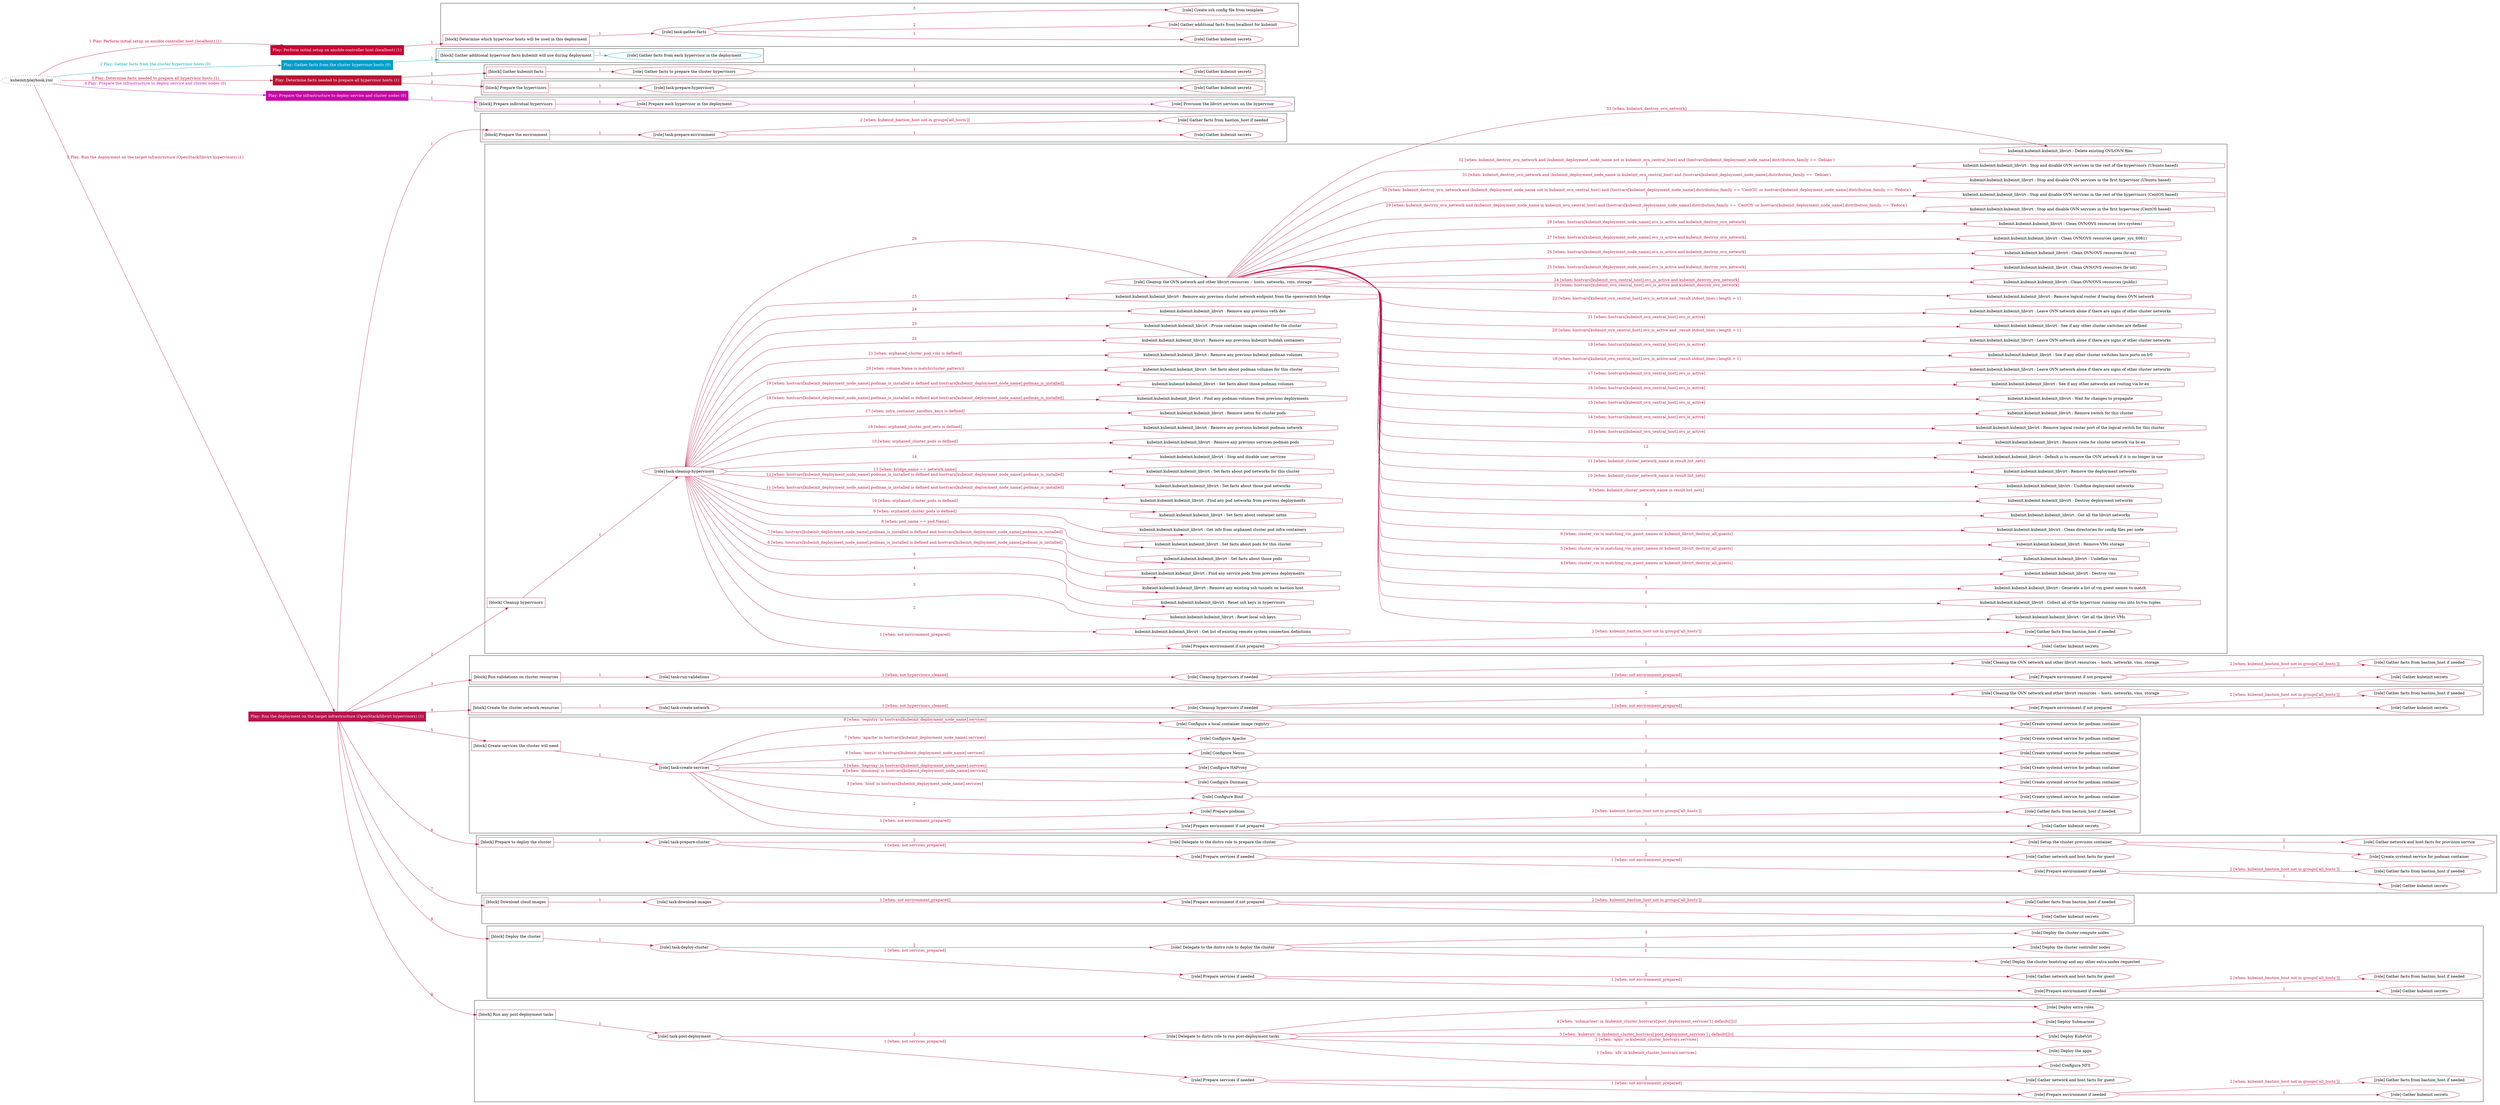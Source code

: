 digraph {
	graph [concentrate=true ordering=in rankdir=LR ratio=fill]
	edge [esep=5 sep=10]
	"kubeinit/playbook.yml" [URL="/home/runner/work/kubeinit/kubeinit/kubeinit/playbook.yml" id=playbook_38f8c138 style=dotted]
	"kubeinit/playbook.yml" -> play_787f7b99 [label="1 Play: Perform initial setup on ansible-controller host (localhost) (1)" color="#c50734" fontcolor="#c50734" id=edge_play_787f7b99 labeltooltip="1 Play: Perform initial setup on ansible-controller host (localhost) (1)" tooltip="1 Play: Perform initial setup on ansible-controller host (localhost) (1)"]
	subgraph "Play: Perform initial setup on ansible-controller host (localhost) (1)" {
		play_787f7b99 [label="Play: Perform initial setup on ansible-controller host (localhost) (1)" URL="/home/runner/work/kubeinit/kubeinit/kubeinit/playbook.yml" color="#c50734" fontcolor="#ffffff" id=play_787f7b99 shape=box style=filled tooltip=localhost]
		play_787f7b99 -> block_0f9ce80f [label=1 color="#c50734" fontcolor="#c50734" id=edge_block_0f9ce80f labeltooltip=1 tooltip=1]
		subgraph cluster_block_0f9ce80f {
			block_0f9ce80f [label="[block] Determine which hypervisor hosts will be used in this deployment" URL="/home/runner/work/kubeinit/kubeinit/kubeinit/playbook.yml" color="#c50734" id=block_0f9ce80f labeltooltip="Determine which hypervisor hosts will be used in this deployment" shape=box tooltip="Determine which hypervisor hosts will be used in this deployment"]
			block_0f9ce80f -> role_70d82df3 [label="1 " color="#c50734" fontcolor="#c50734" id=edge_role_70d82df3 labeltooltip="1 " tooltip="1 "]
			subgraph "task-gather-facts" {
				role_70d82df3 [label="[role] task-gather-facts" URL="/home/runner/work/kubeinit/kubeinit/kubeinit/playbook.yml" color="#c50734" id=role_70d82df3 tooltip="task-gather-facts"]
				role_70d82df3 -> role_dbb3e118 [label="1 " color="#c50734" fontcolor="#c50734" id=edge_role_dbb3e118 labeltooltip="1 " tooltip="1 "]
				subgraph "Gather kubeinit secrets" {
					role_dbb3e118 [label="[role] Gather kubeinit secrets" URL="/home/runner/.ansible/collections/ansible_collections/kubeinit/kubeinit/roles/kubeinit_prepare/tasks/build_hypervisors_group.yml" color="#c50734" id=role_dbb3e118 tooltip="Gather kubeinit secrets"]
				}
				role_70d82df3 -> role_a5b21a02 [label="2 " color="#c50734" fontcolor="#c50734" id=edge_role_a5b21a02 labeltooltip="2 " tooltip="2 "]
				subgraph "Gather additional facts from localhost for kubeinit" {
					role_a5b21a02 [label="[role] Gather additional facts from localhost for kubeinit" URL="/home/runner/.ansible/collections/ansible_collections/kubeinit/kubeinit/roles/kubeinit_prepare/tasks/build_hypervisors_group.yml" color="#c50734" id=role_a5b21a02 tooltip="Gather additional facts from localhost for kubeinit"]
				}
				role_70d82df3 -> role_e36efe34 [label="3 " color="#c50734" fontcolor="#c50734" id=edge_role_e36efe34 labeltooltip="3 " tooltip="3 "]
				subgraph "Create ssh config file from template" {
					role_e36efe34 [label="[role] Create ssh config file from template" URL="/home/runner/.ansible/collections/ansible_collections/kubeinit/kubeinit/roles/kubeinit_prepare/tasks/build_hypervisors_group.yml" color="#c50734" id=role_e36efe34 tooltip="Create ssh config file from template"]
				}
			}
		}
	}
	"kubeinit/playbook.yml" -> play_36c8663c [label="2 Play: Gather facts from the cluster hypervisor hosts (0)" color="#059ec7" fontcolor="#059ec7" id=edge_play_36c8663c labeltooltip="2 Play: Gather facts from the cluster hypervisor hosts (0)" tooltip="2 Play: Gather facts from the cluster hypervisor hosts (0)"]
	subgraph "Play: Gather facts from the cluster hypervisor hosts (0)" {
		play_36c8663c [label="Play: Gather facts from the cluster hypervisor hosts (0)" URL="/home/runner/work/kubeinit/kubeinit/kubeinit/playbook.yml" color="#059ec7" fontcolor="#ffffff" id=play_36c8663c shape=box style=filled tooltip="Play: Gather facts from the cluster hypervisor hosts (0)"]
		play_36c8663c -> block_fcee45f6 [label=1 color="#059ec7" fontcolor="#059ec7" id=edge_block_fcee45f6 labeltooltip=1 tooltip=1]
		subgraph cluster_block_fcee45f6 {
			block_fcee45f6 [label="[block] Gather additional hypervisor facts kubeinit will use during deployment" URL="/home/runner/work/kubeinit/kubeinit/kubeinit/playbook.yml" color="#059ec7" id=block_fcee45f6 labeltooltip="Gather additional hypervisor facts kubeinit will use during deployment" shape=box tooltip="Gather additional hypervisor facts kubeinit will use during deployment"]
			block_fcee45f6 -> role_a460a529 [label="1 " color="#059ec7" fontcolor="#059ec7" id=edge_role_a460a529 labeltooltip="1 " tooltip="1 "]
			subgraph "Gather facts from each hypervisor in the deployment" {
				role_a460a529 [label="[role] Gather facts from each hypervisor in the deployment" URL="/home/runner/work/kubeinit/kubeinit/kubeinit/playbook.yml" color="#059ec7" id=role_a460a529 tooltip="Gather facts from each hypervisor in the deployment"]
			}
		}
	}
	"kubeinit/playbook.yml" -> play_2ccd45c6 [label="3 Play: Determine facts needed to prepare all hypervisor hosts (1)" color="#b71534" fontcolor="#b71534" id=edge_play_2ccd45c6 labeltooltip="3 Play: Determine facts needed to prepare all hypervisor hosts (1)" tooltip="3 Play: Determine facts needed to prepare all hypervisor hosts (1)"]
	subgraph "Play: Determine facts needed to prepare all hypervisor hosts (1)" {
		play_2ccd45c6 [label="Play: Determine facts needed to prepare all hypervisor hosts (1)" URL="/home/runner/work/kubeinit/kubeinit/kubeinit/playbook.yml" color="#b71534" fontcolor="#ffffff" id=play_2ccd45c6 shape=box style=filled tooltip=localhost]
		play_2ccd45c6 -> block_fae20bf0 [label=1 color="#b71534" fontcolor="#b71534" id=edge_block_fae20bf0 labeltooltip=1 tooltip=1]
		subgraph cluster_block_fae20bf0 {
			block_fae20bf0 [label="[block] Gather kubeinit facts" URL="/home/runner/work/kubeinit/kubeinit/kubeinit/playbook.yml" color="#b71534" id=block_fae20bf0 labeltooltip="Gather kubeinit facts" shape=box tooltip="Gather kubeinit facts"]
			block_fae20bf0 -> role_933b1d40 [label="1 " color="#b71534" fontcolor="#b71534" id=edge_role_933b1d40 labeltooltip="1 " tooltip="1 "]
			subgraph "Gather facts to prepare the cluster hypervisors" {
				role_933b1d40 [label="[role] Gather facts to prepare the cluster hypervisors" URL="/home/runner/work/kubeinit/kubeinit/kubeinit/playbook.yml" color="#b71534" id=role_933b1d40 tooltip="Gather facts to prepare the cluster hypervisors"]
				role_933b1d40 -> role_2746800e [label="1 " color="#b71534" fontcolor="#b71534" id=edge_role_2746800e labeltooltip="1 " tooltip="1 "]
				subgraph "Gather kubeinit secrets" {
					role_2746800e [label="[role] Gather kubeinit secrets" URL="/home/runner/.ansible/collections/ansible_collections/kubeinit/kubeinit/roles/kubeinit_prepare/tasks/gather_kubeinit_facts.yml" color="#b71534" id=role_2746800e tooltip="Gather kubeinit secrets"]
				}
			}
		}
		play_2ccd45c6 -> block_c5fefc9b [label=2 color="#b71534" fontcolor="#b71534" id=edge_block_c5fefc9b labeltooltip=2 tooltip=2]
		subgraph cluster_block_c5fefc9b {
			block_c5fefc9b [label="[block] Prepare the hypervisors" URL="/home/runner/work/kubeinit/kubeinit/kubeinit/playbook.yml" color="#b71534" id=block_c5fefc9b labeltooltip="Prepare the hypervisors" shape=box tooltip="Prepare the hypervisors"]
			block_c5fefc9b -> role_f0e1bf53 [label="1 " color="#b71534" fontcolor="#b71534" id=edge_role_f0e1bf53 labeltooltip="1 " tooltip="1 "]
			subgraph "task-prepare-hypervisors" {
				role_f0e1bf53 [label="[role] task-prepare-hypervisors" URL="/home/runner/work/kubeinit/kubeinit/kubeinit/playbook.yml" color="#b71534" id=role_f0e1bf53 tooltip="task-prepare-hypervisors"]
				role_f0e1bf53 -> role_0ef1a5d6 [label="1 " color="#b71534" fontcolor="#b71534" id=edge_role_0ef1a5d6 labeltooltip="1 " tooltip="1 "]
				subgraph "Gather kubeinit secrets" {
					role_0ef1a5d6 [label="[role] Gather kubeinit secrets" URL="/home/runner/.ansible/collections/ansible_collections/kubeinit/kubeinit/roles/kubeinit_prepare/tasks/gather_kubeinit_facts.yml" color="#b71534" id=role_0ef1a5d6 tooltip="Gather kubeinit secrets"]
				}
			}
		}
	}
	"kubeinit/playbook.yml" -> play_2318b787 [label="4 Play: Prepare the infrastructure to deploy service and cluster nodes (0)" color="#c606a9" fontcolor="#c606a9" id=edge_play_2318b787 labeltooltip="4 Play: Prepare the infrastructure to deploy service and cluster nodes (0)" tooltip="4 Play: Prepare the infrastructure to deploy service and cluster nodes (0)"]
	subgraph "Play: Prepare the infrastructure to deploy service and cluster nodes (0)" {
		play_2318b787 [label="Play: Prepare the infrastructure to deploy service and cluster nodes (0)" URL="/home/runner/work/kubeinit/kubeinit/kubeinit/playbook.yml" color="#c606a9" fontcolor="#ffffff" id=play_2318b787 shape=box style=filled tooltip="Play: Prepare the infrastructure to deploy service and cluster nodes (0)"]
		play_2318b787 -> block_373b26c5 [label=1 color="#c606a9" fontcolor="#c606a9" id=edge_block_373b26c5 labeltooltip=1 tooltip=1]
		subgraph cluster_block_373b26c5 {
			block_373b26c5 [label="[block] Prepare individual hypervisors" URL="/home/runner/work/kubeinit/kubeinit/kubeinit/playbook.yml" color="#c606a9" id=block_373b26c5 labeltooltip="Prepare individual hypervisors" shape=box tooltip="Prepare individual hypervisors"]
			block_373b26c5 -> role_1374da46 [label="1 " color="#c606a9" fontcolor="#c606a9" id=edge_role_1374da46 labeltooltip="1 " tooltip="1 "]
			subgraph "Prepare each hypervisor in the deployment" {
				role_1374da46 [label="[role] Prepare each hypervisor in the deployment" URL="/home/runner/work/kubeinit/kubeinit/kubeinit/playbook.yml" color="#c606a9" id=role_1374da46 tooltip="Prepare each hypervisor in the deployment"]
				role_1374da46 -> role_8979881e [label="1 " color="#c606a9" fontcolor="#c606a9" id=edge_role_8979881e labeltooltip="1 " tooltip="1 "]
				subgraph "Provision the libvirt services on the hypervisor" {
					role_8979881e [label="[role] Provision the libvirt services on the hypervisor" URL="/home/runner/.ansible/collections/ansible_collections/kubeinit/kubeinit/roles/kubeinit_prepare/tasks/prepare_hypervisor.yml" color="#c606a9" id=role_8979881e tooltip="Provision the libvirt services on the hypervisor"]
				}
			}
		}
	}
	"kubeinit/playbook.yml" -> play_aaab792c [label="5 Play: Run the deployment on the target infrastructure (OpenStack/libvirt hypervisors) (1)" color="#b8144e" fontcolor="#b8144e" id=edge_play_aaab792c labeltooltip="5 Play: Run the deployment on the target infrastructure (OpenStack/libvirt hypervisors) (1)" tooltip="5 Play: Run the deployment on the target infrastructure (OpenStack/libvirt hypervisors) (1)"]
	subgraph "Play: Run the deployment on the target infrastructure (OpenStack/libvirt hypervisors) (1)" {
		play_aaab792c [label="Play: Run the deployment on the target infrastructure (OpenStack/libvirt hypervisors) (1)" URL="/home/runner/work/kubeinit/kubeinit/kubeinit/playbook.yml" color="#b8144e" fontcolor="#ffffff" id=play_aaab792c shape=box style=filled tooltip=localhost]
		play_aaab792c -> block_3018e37f [label=1 color="#b8144e" fontcolor="#b8144e" id=edge_block_3018e37f labeltooltip=1 tooltip=1]
		subgraph cluster_block_3018e37f {
			block_3018e37f [label="[block] Prepare the environment" URL="/home/runner/work/kubeinit/kubeinit/kubeinit/playbook.yml" color="#b8144e" id=block_3018e37f labeltooltip="Prepare the environment" shape=box tooltip="Prepare the environment"]
			block_3018e37f -> role_0ea6da62 [label="1 " color="#b8144e" fontcolor="#b8144e" id=edge_role_0ea6da62 labeltooltip="1 " tooltip="1 "]
			subgraph "task-prepare-environment" {
				role_0ea6da62 [label="[role] task-prepare-environment" URL="/home/runner/work/kubeinit/kubeinit/kubeinit/playbook.yml" color="#b8144e" id=role_0ea6da62 tooltip="task-prepare-environment"]
				role_0ea6da62 -> role_3a908f20 [label="1 " color="#b8144e" fontcolor="#b8144e" id=edge_role_3a908f20 labeltooltip="1 " tooltip="1 "]
				subgraph "Gather kubeinit secrets" {
					role_3a908f20 [label="[role] Gather kubeinit secrets" URL="/home/runner/.ansible/collections/ansible_collections/kubeinit/kubeinit/roles/kubeinit_prepare/tasks/gather_kubeinit_facts.yml" color="#b8144e" id=role_3a908f20 tooltip="Gather kubeinit secrets"]
				}
				role_0ea6da62 -> role_8a4aa1d8 [label="2 [when: kubeinit_bastion_host not in groups['all_hosts']]" color="#b8144e" fontcolor="#b8144e" id=edge_role_8a4aa1d8 labeltooltip="2 [when: kubeinit_bastion_host not in groups['all_hosts']]" tooltip="2 [when: kubeinit_bastion_host not in groups['all_hosts']]"]
				subgraph "Gather facts from bastion_host if needed" {
					role_8a4aa1d8 [label="[role] Gather facts from bastion_host if needed" URL="/home/runner/.ansible/collections/ansible_collections/kubeinit/kubeinit/roles/kubeinit_prepare/tasks/main.yml" color="#b8144e" id=role_8a4aa1d8 tooltip="Gather facts from bastion_host if needed"]
				}
			}
		}
		play_aaab792c -> block_9ca60bd2 [label=2 color="#b8144e" fontcolor="#b8144e" id=edge_block_9ca60bd2 labeltooltip=2 tooltip=2]
		subgraph cluster_block_9ca60bd2 {
			block_9ca60bd2 [label="[block] Cleanup hypervisors" URL="/home/runner/work/kubeinit/kubeinit/kubeinit/playbook.yml" color="#b8144e" id=block_9ca60bd2 labeltooltip="Cleanup hypervisors" shape=box tooltip="Cleanup hypervisors"]
			block_9ca60bd2 -> role_d60d722b [label="1 " color="#b8144e" fontcolor="#b8144e" id=edge_role_d60d722b labeltooltip="1 " tooltip="1 "]
			subgraph "task-cleanup-hypervisors" {
				role_d60d722b [label="[role] task-cleanup-hypervisors" URL="/home/runner/work/kubeinit/kubeinit/kubeinit/playbook.yml" color="#b8144e" id=role_d60d722b tooltip="task-cleanup-hypervisors"]
				role_d60d722b -> role_d852374f [label="1 [when: not environment_prepared]" color="#b8144e" fontcolor="#b8144e" id=edge_role_d852374f labeltooltip="1 [when: not environment_prepared]" tooltip="1 [when: not environment_prepared]"]
				subgraph "Prepare environment if not prepared" {
					role_d852374f [label="[role] Prepare environment if not prepared" URL="/home/runner/.ansible/collections/ansible_collections/kubeinit/kubeinit/roles/kubeinit_libvirt/tasks/cleanup_hypervisors.yml" color="#b8144e" id=role_d852374f tooltip="Prepare environment if not prepared"]
					role_d852374f -> role_bd59eb32 [label="1 " color="#b8144e" fontcolor="#b8144e" id=edge_role_bd59eb32 labeltooltip="1 " tooltip="1 "]
					subgraph "Gather kubeinit secrets" {
						role_bd59eb32 [label="[role] Gather kubeinit secrets" URL="/home/runner/.ansible/collections/ansible_collections/kubeinit/kubeinit/roles/kubeinit_prepare/tasks/gather_kubeinit_facts.yml" color="#b8144e" id=role_bd59eb32 tooltip="Gather kubeinit secrets"]
					}
					role_d852374f -> role_a60372b1 [label="2 [when: kubeinit_bastion_host not in groups['all_hosts']]" color="#b8144e" fontcolor="#b8144e" id=edge_role_a60372b1 labeltooltip="2 [when: kubeinit_bastion_host not in groups['all_hosts']]" tooltip="2 [when: kubeinit_bastion_host not in groups['all_hosts']]"]
					subgraph "Gather facts from bastion_host if needed" {
						role_a60372b1 [label="[role] Gather facts from bastion_host if needed" URL="/home/runner/.ansible/collections/ansible_collections/kubeinit/kubeinit/roles/kubeinit_prepare/tasks/main.yml" color="#b8144e" id=role_a60372b1 tooltip="Gather facts from bastion_host if needed"]
					}
				}
				task_7382f192 [label="kubeinit.kubeinit.kubeinit_libvirt : Get list of existing remote system connection definitions" URL="/home/runner/.ansible/collections/ansible_collections/kubeinit/kubeinit/roles/kubeinit_libvirt/tasks/cleanup_hypervisors.yml" color="#b8144e" id=task_7382f192 shape=octagon tooltip="kubeinit.kubeinit.kubeinit_libvirt : Get list of existing remote system connection definitions"]
				role_d60d722b -> task_7382f192 [label="2 " color="#b8144e" fontcolor="#b8144e" id=edge_task_7382f192 labeltooltip="2 " tooltip="2 "]
				task_787e970f [label="kubeinit.kubeinit.kubeinit_libvirt : Reset local ssh keys" URL="/home/runner/.ansible/collections/ansible_collections/kubeinit/kubeinit/roles/kubeinit_libvirt/tasks/cleanup_hypervisors.yml" color="#b8144e" id=task_787e970f shape=octagon tooltip="kubeinit.kubeinit.kubeinit_libvirt : Reset local ssh keys"]
				role_d60d722b -> task_787e970f [label="3 " color="#b8144e" fontcolor="#b8144e" id=edge_task_787e970f labeltooltip="3 " tooltip="3 "]
				task_c4843af7 [label="kubeinit.kubeinit.kubeinit_libvirt : Reset ssh keys in hypervisors" URL="/home/runner/.ansible/collections/ansible_collections/kubeinit/kubeinit/roles/kubeinit_libvirt/tasks/cleanup_hypervisors.yml" color="#b8144e" id=task_c4843af7 shape=octagon tooltip="kubeinit.kubeinit.kubeinit_libvirt : Reset ssh keys in hypervisors"]
				role_d60d722b -> task_c4843af7 [label="4 " color="#b8144e" fontcolor="#b8144e" id=edge_task_c4843af7 labeltooltip="4 " tooltip="4 "]
				task_ef07add1 [label="kubeinit.kubeinit.kubeinit_libvirt : Remove any existing ssh tunnels on bastion host" URL="/home/runner/.ansible/collections/ansible_collections/kubeinit/kubeinit/roles/kubeinit_libvirt/tasks/cleanup_hypervisors.yml" color="#b8144e" id=task_ef07add1 shape=octagon tooltip="kubeinit.kubeinit.kubeinit_libvirt : Remove any existing ssh tunnels on bastion host"]
				role_d60d722b -> task_ef07add1 [label="5 " color="#b8144e" fontcolor="#b8144e" id=edge_task_ef07add1 labeltooltip="5 " tooltip="5 "]
				task_002f0b43 [label="kubeinit.kubeinit.kubeinit_libvirt : Find any service pods from previous deployments" URL="/home/runner/.ansible/collections/ansible_collections/kubeinit/kubeinit/roles/kubeinit_libvirt/tasks/cleanup_hypervisors.yml" color="#b8144e" id=task_002f0b43 shape=octagon tooltip="kubeinit.kubeinit.kubeinit_libvirt : Find any service pods from previous deployments"]
				role_d60d722b -> task_002f0b43 [label="6 [when: hostvars[kubeinit_deployment_node_name].podman_is_installed is defined and hostvars[kubeinit_deployment_node_name].podman_is_installed]" color="#b8144e" fontcolor="#b8144e" id=edge_task_002f0b43 labeltooltip="6 [when: hostvars[kubeinit_deployment_node_name].podman_is_installed is defined and hostvars[kubeinit_deployment_node_name].podman_is_installed]" tooltip="6 [when: hostvars[kubeinit_deployment_node_name].podman_is_installed is defined and hostvars[kubeinit_deployment_node_name].podman_is_installed]"]
				task_20c10da2 [label="kubeinit.kubeinit.kubeinit_libvirt : Set facts about those pods" URL="/home/runner/.ansible/collections/ansible_collections/kubeinit/kubeinit/roles/kubeinit_libvirt/tasks/cleanup_hypervisors.yml" color="#b8144e" id=task_20c10da2 shape=octagon tooltip="kubeinit.kubeinit.kubeinit_libvirt : Set facts about those pods"]
				role_d60d722b -> task_20c10da2 [label="7 [when: hostvars[kubeinit_deployment_node_name].podman_is_installed is defined and hostvars[kubeinit_deployment_node_name].podman_is_installed]" color="#b8144e" fontcolor="#b8144e" id=edge_task_20c10da2 labeltooltip="7 [when: hostvars[kubeinit_deployment_node_name].podman_is_installed is defined and hostvars[kubeinit_deployment_node_name].podman_is_installed]" tooltip="7 [when: hostvars[kubeinit_deployment_node_name].podman_is_installed is defined and hostvars[kubeinit_deployment_node_name].podman_is_installed]"]
				task_5a765ed9 [label="kubeinit.kubeinit.kubeinit_libvirt : Set facts about pods for this cluster" URL="/home/runner/.ansible/collections/ansible_collections/kubeinit/kubeinit/roles/kubeinit_libvirt/tasks/cleanup_hypervisors.yml" color="#b8144e" id=task_5a765ed9 shape=octagon tooltip="kubeinit.kubeinit.kubeinit_libvirt : Set facts about pods for this cluster"]
				role_d60d722b -> task_5a765ed9 [label="8 [when: pod_name == pod.Name]" color="#b8144e" fontcolor="#b8144e" id=edge_task_5a765ed9 labeltooltip="8 [when: pod_name == pod.Name]" tooltip="8 [when: pod_name == pod.Name]"]
				task_8149b20a [label="kubeinit.kubeinit.kubeinit_libvirt : Get info from orphaned cluster pod infra containers" URL="/home/runner/.ansible/collections/ansible_collections/kubeinit/kubeinit/roles/kubeinit_libvirt/tasks/cleanup_hypervisors.yml" color="#b8144e" id=task_8149b20a shape=octagon tooltip="kubeinit.kubeinit.kubeinit_libvirt : Get info from orphaned cluster pod infra containers"]
				role_d60d722b -> task_8149b20a [label="9 [when: orphaned_cluster_pods is defined]" color="#b8144e" fontcolor="#b8144e" id=edge_task_8149b20a labeltooltip="9 [when: orphaned_cluster_pods is defined]" tooltip="9 [when: orphaned_cluster_pods is defined]"]
				task_14c86fbd [label="kubeinit.kubeinit.kubeinit_libvirt : Set facts about container netns" URL="/home/runner/.ansible/collections/ansible_collections/kubeinit/kubeinit/roles/kubeinit_libvirt/tasks/cleanup_hypervisors.yml" color="#b8144e" id=task_14c86fbd shape=octagon tooltip="kubeinit.kubeinit.kubeinit_libvirt : Set facts about container netns"]
				role_d60d722b -> task_14c86fbd [label="10 [when: orphaned_cluster_pods is defined]" color="#b8144e" fontcolor="#b8144e" id=edge_task_14c86fbd labeltooltip="10 [when: orphaned_cluster_pods is defined]" tooltip="10 [when: orphaned_cluster_pods is defined]"]
				task_e99f519d [label="kubeinit.kubeinit.kubeinit_libvirt : Find any pod networks from previous deployments" URL="/home/runner/.ansible/collections/ansible_collections/kubeinit/kubeinit/roles/kubeinit_libvirt/tasks/cleanup_hypervisors.yml" color="#b8144e" id=task_e99f519d shape=octagon tooltip="kubeinit.kubeinit.kubeinit_libvirt : Find any pod networks from previous deployments"]
				role_d60d722b -> task_e99f519d [label="11 [when: hostvars[kubeinit_deployment_node_name].podman_is_installed is defined and hostvars[kubeinit_deployment_node_name].podman_is_installed]" color="#b8144e" fontcolor="#b8144e" id=edge_task_e99f519d labeltooltip="11 [when: hostvars[kubeinit_deployment_node_name].podman_is_installed is defined and hostvars[kubeinit_deployment_node_name].podman_is_installed]" tooltip="11 [when: hostvars[kubeinit_deployment_node_name].podman_is_installed is defined and hostvars[kubeinit_deployment_node_name].podman_is_installed]"]
				task_aa1e6f44 [label="kubeinit.kubeinit.kubeinit_libvirt : Set facts about those pod networks" URL="/home/runner/.ansible/collections/ansible_collections/kubeinit/kubeinit/roles/kubeinit_libvirt/tasks/cleanup_hypervisors.yml" color="#b8144e" id=task_aa1e6f44 shape=octagon tooltip="kubeinit.kubeinit.kubeinit_libvirt : Set facts about those pod networks"]
				role_d60d722b -> task_aa1e6f44 [label="12 [when: hostvars[kubeinit_deployment_node_name].podman_is_installed is defined and hostvars[kubeinit_deployment_node_name].podman_is_installed]" color="#b8144e" fontcolor="#b8144e" id=edge_task_aa1e6f44 labeltooltip="12 [when: hostvars[kubeinit_deployment_node_name].podman_is_installed is defined and hostvars[kubeinit_deployment_node_name].podman_is_installed]" tooltip="12 [when: hostvars[kubeinit_deployment_node_name].podman_is_installed is defined and hostvars[kubeinit_deployment_node_name].podman_is_installed]"]
				task_49dff337 [label="kubeinit.kubeinit.kubeinit_libvirt : Set facts about pod networks for this cluster" URL="/home/runner/.ansible/collections/ansible_collections/kubeinit/kubeinit/roles/kubeinit_libvirt/tasks/cleanup_hypervisors.yml" color="#b8144e" id=task_49dff337 shape=octagon tooltip="kubeinit.kubeinit.kubeinit_libvirt : Set facts about pod networks for this cluster"]
				role_d60d722b -> task_49dff337 [label="13 [when: bridge_name == network.name]" color="#b8144e" fontcolor="#b8144e" id=edge_task_49dff337 labeltooltip="13 [when: bridge_name == network.name]" tooltip="13 [when: bridge_name == network.name]"]
				task_4342bac3 [label="kubeinit.kubeinit.kubeinit_libvirt : Stop and disable user services" URL="/home/runner/.ansible/collections/ansible_collections/kubeinit/kubeinit/roles/kubeinit_libvirt/tasks/cleanup_hypervisors.yml" color="#b8144e" id=task_4342bac3 shape=octagon tooltip="kubeinit.kubeinit.kubeinit_libvirt : Stop and disable user services"]
				role_d60d722b -> task_4342bac3 [label="14 " color="#b8144e" fontcolor="#b8144e" id=edge_task_4342bac3 labeltooltip="14 " tooltip="14 "]
				task_3718d33c [label="kubeinit.kubeinit.kubeinit_libvirt : Remove any previous services podman pods" URL="/home/runner/.ansible/collections/ansible_collections/kubeinit/kubeinit/roles/kubeinit_libvirt/tasks/cleanup_hypervisors.yml" color="#b8144e" id=task_3718d33c shape=octagon tooltip="kubeinit.kubeinit.kubeinit_libvirt : Remove any previous services podman pods"]
				role_d60d722b -> task_3718d33c [label="15 [when: orphaned_cluster_pods is defined]" color="#b8144e" fontcolor="#b8144e" id=edge_task_3718d33c labeltooltip="15 [when: orphaned_cluster_pods is defined]" tooltip="15 [when: orphaned_cluster_pods is defined]"]
				task_55c6b6db [label="kubeinit.kubeinit.kubeinit_libvirt : Remove any previous kubeinit podman network" URL="/home/runner/.ansible/collections/ansible_collections/kubeinit/kubeinit/roles/kubeinit_libvirt/tasks/cleanup_hypervisors.yml" color="#b8144e" id=task_55c6b6db shape=octagon tooltip="kubeinit.kubeinit.kubeinit_libvirt : Remove any previous kubeinit podman network"]
				role_d60d722b -> task_55c6b6db [label="16 [when: orphaned_cluster_pod_nets is defined]" color="#b8144e" fontcolor="#b8144e" id=edge_task_55c6b6db labeltooltip="16 [when: orphaned_cluster_pod_nets is defined]" tooltip="16 [when: orphaned_cluster_pod_nets is defined]"]
				task_296cfeba [label="kubeinit.kubeinit.kubeinit_libvirt : Remove netns for cluster pods" URL="/home/runner/.ansible/collections/ansible_collections/kubeinit/kubeinit/roles/kubeinit_libvirt/tasks/cleanup_hypervisors.yml" color="#b8144e" id=task_296cfeba shape=octagon tooltip="kubeinit.kubeinit.kubeinit_libvirt : Remove netns for cluster pods"]
				role_d60d722b -> task_296cfeba [label="17 [when: infra_container_sandbox_keys is defined]" color="#b8144e" fontcolor="#b8144e" id=edge_task_296cfeba labeltooltip="17 [when: infra_container_sandbox_keys is defined]" tooltip="17 [when: infra_container_sandbox_keys is defined]"]
				task_693050f1 [label="kubeinit.kubeinit.kubeinit_libvirt : Find any podman volumes from previous deployments" URL="/home/runner/.ansible/collections/ansible_collections/kubeinit/kubeinit/roles/kubeinit_libvirt/tasks/cleanup_hypervisors.yml" color="#b8144e" id=task_693050f1 shape=octagon tooltip="kubeinit.kubeinit.kubeinit_libvirt : Find any podman volumes from previous deployments"]
				role_d60d722b -> task_693050f1 [label="18 [when: hostvars[kubeinit_deployment_node_name].podman_is_installed is defined and hostvars[kubeinit_deployment_node_name].podman_is_installed]" color="#b8144e" fontcolor="#b8144e" id=edge_task_693050f1 labeltooltip="18 [when: hostvars[kubeinit_deployment_node_name].podman_is_installed is defined and hostvars[kubeinit_deployment_node_name].podman_is_installed]" tooltip="18 [when: hostvars[kubeinit_deployment_node_name].podman_is_installed is defined and hostvars[kubeinit_deployment_node_name].podman_is_installed]"]
				task_a3f27cfb [label="kubeinit.kubeinit.kubeinit_libvirt : Set facts about those podman volumes" URL="/home/runner/.ansible/collections/ansible_collections/kubeinit/kubeinit/roles/kubeinit_libvirt/tasks/cleanup_hypervisors.yml" color="#b8144e" id=task_a3f27cfb shape=octagon tooltip="kubeinit.kubeinit.kubeinit_libvirt : Set facts about those podman volumes"]
				role_d60d722b -> task_a3f27cfb [label="19 [when: hostvars[kubeinit_deployment_node_name].podman_is_installed is defined and hostvars[kubeinit_deployment_node_name].podman_is_installed]" color="#b8144e" fontcolor="#b8144e" id=edge_task_a3f27cfb labeltooltip="19 [when: hostvars[kubeinit_deployment_node_name].podman_is_installed is defined and hostvars[kubeinit_deployment_node_name].podman_is_installed]" tooltip="19 [when: hostvars[kubeinit_deployment_node_name].podman_is_installed is defined and hostvars[kubeinit_deployment_node_name].podman_is_installed]"]
				task_2a0f92a0 [label="kubeinit.kubeinit.kubeinit_libvirt : Set facts about podman volumes for this cluster" URL="/home/runner/.ansible/collections/ansible_collections/kubeinit/kubeinit/roles/kubeinit_libvirt/tasks/cleanup_hypervisors.yml" color="#b8144e" id=task_2a0f92a0 shape=octagon tooltip="kubeinit.kubeinit.kubeinit_libvirt : Set facts about podman volumes for this cluster"]
				role_d60d722b -> task_2a0f92a0 [label="20 [when: volume.Name is match(cluster_pattern)]" color="#b8144e" fontcolor="#b8144e" id=edge_task_2a0f92a0 labeltooltip="20 [when: volume.Name is match(cluster_pattern)]" tooltip="20 [when: volume.Name is match(cluster_pattern)]"]
				task_c57afc78 [label="kubeinit.kubeinit.kubeinit_libvirt : Remove any previous kubeinit podman volumes" URL="/home/runner/.ansible/collections/ansible_collections/kubeinit/kubeinit/roles/kubeinit_libvirt/tasks/cleanup_hypervisors.yml" color="#b8144e" id=task_c57afc78 shape=octagon tooltip="kubeinit.kubeinit.kubeinit_libvirt : Remove any previous kubeinit podman volumes"]
				role_d60d722b -> task_c57afc78 [label="21 [when: orphaned_cluster_pod_vols is defined]" color="#b8144e" fontcolor="#b8144e" id=edge_task_c57afc78 labeltooltip="21 [when: orphaned_cluster_pod_vols is defined]" tooltip="21 [when: orphaned_cluster_pod_vols is defined]"]
				task_9b33469c [label="kubeinit.kubeinit.kubeinit_libvirt : Remove any previous kubeinit buildah containers" URL="/home/runner/.ansible/collections/ansible_collections/kubeinit/kubeinit/roles/kubeinit_libvirt/tasks/cleanup_hypervisors.yml" color="#b8144e" id=task_9b33469c shape=octagon tooltip="kubeinit.kubeinit.kubeinit_libvirt : Remove any previous kubeinit buildah containers"]
				role_d60d722b -> task_9b33469c [label="22 " color="#b8144e" fontcolor="#b8144e" id=edge_task_9b33469c labeltooltip="22 " tooltip="22 "]
				task_c5eb9507 [label="kubeinit.kubeinit.kubeinit_libvirt : Prune container images created for the cluster" URL="/home/runner/.ansible/collections/ansible_collections/kubeinit/kubeinit/roles/kubeinit_libvirt/tasks/cleanup_hypervisors.yml" color="#b8144e" id=task_c5eb9507 shape=octagon tooltip="kubeinit.kubeinit.kubeinit_libvirt : Prune container images created for the cluster"]
				role_d60d722b -> task_c5eb9507 [label="23 " color="#b8144e" fontcolor="#b8144e" id=edge_task_c5eb9507 labeltooltip="23 " tooltip="23 "]
				task_1761cee0 [label="kubeinit.kubeinit.kubeinit_libvirt : Remove any previous veth dev" URL="/home/runner/.ansible/collections/ansible_collections/kubeinit/kubeinit/roles/kubeinit_libvirt/tasks/cleanup_hypervisors.yml" color="#b8144e" id=task_1761cee0 shape=octagon tooltip="kubeinit.kubeinit.kubeinit_libvirt : Remove any previous veth dev"]
				role_d60d722b -> task_1761cee0 [label="24 " color="#b8144e" fontcolor="#b8144e" id=edge_task_1761cee0 labeltooltip="24 " tooltip="24 "]
				task_53c5fa0d [label="kubeinit.kubeinit.kubeinit_libvirt : Remove any previous cluster network endpoint from the openvswitch bridge" URL="/home/runner/.ansible/collections/ansible_collections/kubeinit/kubeinit/roles/kubeinit_libvirt/tasks/cleanup_hypervisors.yml" color="#b8144e" id=task_53c5fa0d shape=octagon tooltip="kubeinit.kubeinit.kubeinit_libvirt : Remove any previous cluster network endpoint from the openvswitch bridge"]
				role_d60d722b -> task_53c5fa0d [label="25 " color="#b8144e" fontcolor="#b8144e" id=edge_task_53c5fa0d labeltooltip="25 " tooltip="25 "]
				role_d60d722b -> role_ffab27cb [label="26 " color="#b8144e" fontcolor="#b8144e" id=edge_role_ffab27cb labeltooltip="26 " tooltip="26 "]
				subgraph "Cleanup the OVN network and other libvirt resources -- hosts, networks, vms, storage" {
					role_ffab27cb [label="[role] Cleanup the OVN network and other libvirt resources -- hosts, networks, vms, storage" URL="/home/runner/.ansible/collections/ansible_collections/kubeinit/kubeinit/roles/kubeinit_libvirt/tasks/cleanup_hypervisors.yml" color="#b8144e" id=role_ffab27cb tooltip="Cleanup the OVN network and other libvirt resources -- hosts, networks, vms, storage"]
					task_eb6dd62d [label="kubeinit.kubeinit.kubeinit_libvirt : Get all the libvirt VMs" URL="/home/runner/.ansible/collections/ansible_collections/kubeinit/kubeinit/roles/kubeinit_libvirt/tasks/cleanup_libvirt.yml" color="#b8144e" id=task_eb6dd62d shape=octagon tooltip="kubeinit.kubeinit.kubeinit_libvirt : Get all the libvirt VMs"]
					role_ffab27cb -> task_eb6dd62d [label="1 " color="#b8144e" fontcolor="#b8144e" id=edge_task_eb6dd62d labeltooltip="1 " tooltip="1 "]
					task_ad061bde [label="kubeinit.kubeinit.kubeinit_libvirt : Collect all of the hypervisor running vms into hv/vm tuples" URL="/home/runner/.ansible/collections/ansible_collections/kubeinit/kubeinit/roles/kubeinit_libvirt/tasks/cleanup_libvirt.yml" color="#b8144e" id=task_ad061bde shape=octagon tooltip="kubeinit.kubeinit.kubeinit_libvirt : Collect all of the hypervisor running vms into hv/vm tuples"]
					role_ffab27cb -> task_ad061bde [label="2 " color="#b8144e" fontcolor="#b8144e" id=edge_task_ad061bde labeltooltip="2 " tooltip="2 "]
					task_9f410fc2 [label="kubeinit.kubeinit.kubeinit_libvirt : Generate a list of vm guest names to match" URL="/home/runner/.ansible/collections/ansible_collections/kubeinit/kubeinit/roles/kubeinit_libvirt/tasks/cleanup_libvirt.yml" color="#b8144e" id=task_9f410fc2 shape=octagon tooltip="kubeinit.kubeinit.kubeinit_libvirt : Generate a list of vm guest names to match"]
					role_ffab27cb -> task_9f410fc2 [label="3 " color="#b8144e" fontcolor="#b8144e" id=edge_task_9f410fc2 labeltooltip="3 " tooltip="3 "]
					task_0b08c650 [label="kubeinit.kubeinit.kubeinit_libvirt : Destroy vms" URL="/home/runner/.ansible/collections/ansible_collections/kubeinit/kubeinit/roles/kubeinit_libvirt/tasks/cleanup_libvirt.yml" color="#b8144e" id=task_0b08c650 shape=octagon tooltip="kubeinit.kubeinit.kubeinit_libvirt : Destroy vms"]
					role_ffab27cb -> task_0b08c650 [label="4 [when: cluster_vm in matching_vm_guest_names or kubeinit_libvirt_destroy_all_guests]" color="#b8144e" fontcolor="#b8144e" id=edge_task_0b08c650 labeltooltip="4 [when: cluster_vm in matching_vm_guest_names or kubeinit_libvirt_destroy_all_guests]" tooltip="4 [when: cluster_vm in matching_vm_guest_names or kubeinit_libvirt_destroy_all_guests]"]
					task_db967998 [label="kubeinit.kubeinit.kubeinit_libvirt : Undefine vms" URL="/home/runner/.ansible/collections/ansible_collections/kubeinit/kubeinit/roles/kubeinit_libvirt/tasks/cleanup_libvirt.yml" color="#b8144e" id=task_db967998 shape=octagon tooltip="kubeinit.kubeinit.kubeinit_libvirt : Undefine vms"]
					role_ffab27cb -> task_db967998 [label="5 [when: cluster_vm in matching_vm_guest_names or kubeinit_libvirt_destroy_all_guests]" color="#b8144e" fontcolor="#b8144e" id=edge_task_db967998 labeltooltip="5 [when: cluster_vm in matching_vm_guest_names or kubeinit_libvirt_destroy_all_guests]" tooltip="5 [when: cluster_vm in matching_vm_guest_names or kubeinit_libvirt_destroy_all_guests]"]
					task_2e308114 [label="kubeinit.kubeinit.kubeinit_libvirt : Remove VMs storage" URL="/home/runner/.ansible/collections/ansible_collections/kubeinit/kubeinit/roles/kubeinit_libvirt/tasks/cleanup_libvirt.yml" color="#b8144e" id=task_2e308114 shape=octagon tooltip="kubeinit.kubeinit.kubeinit_libvirt : Remove VMs storage"]
					role_ffab27cb -> task_2e308114 [label="6 [when: cluster_vm in matching_vm_guest_names or kubeinit_libvirt_destroy_all_guests]" color="#b8144e" fontcolor="#b8144e" id=edge_task_2e308114 labeltooltip="6 [when: cluster_vm in matching_vm_guest_names or kubeinit_libvirt_destroy_all_guests]" tooltip="6 [when: cluster_vm in matching_vm_guest_names or kubeinit_libvirt_destroy_all_guests]"]
					task_83f36240 [label="kubeinit.kubeinit.kubeinit_libvirt : Clean directories for config files per node" URL="/home/runner/.ansible/collections/ansible_collections/kubeinit/kubeinit/roles/kubeinit_libvirt/tasks/cleanup_libvirt.yml" color="#b8144e" id=task_83f36240 shape=octagon tooltip="kubeinit.kubeinit.kubeinit_libvirt : Clean directories for config files per node"]
					role_ffab27cb -> task_83f36240 [label="7 " color="#b8144e" fontcolor="#b8144e" id=edge_task_83f36240 labeltooltip="7 " tooltip="7 "]
					task_7e23d7dc [label="kubeinit.kubeinit.kubeinit_libvirt : Get all the libvirt networks" URL="/home/runner/.ansible/collections/ansible_collections/kubeinit/kubeinit/roles/kubeinit_libvirt/tasks/cleanup_libvirt.yml" color="#b8144e" id=task_7e23d7dc shape=octagon tooltip="kubeinit.kubeinit.kubeinit_libvirt : Get all the libvirt networks"]
					role_ffab27cb -> task_7e23d7dc [label="8 " color="#b8144e" fontcolor="#b8144e" id=edge_task_7e23d7dc labeltooltip="8 " tooltip="8 "]
					task_de10fd8d [label="kubeinit.kubeinit.kubeinit_libvirt : Destroy deployment networks" URL="/home/runner/.ansible/collections/ansible_collections/kubeinit/kubeinit/roles/kubeinit_libvirt/tasks/cleanup_libvirt.yml" color="#b8144e" id=task_de10fd8d shape=octagon tooltip="kubeinit.kubeinit.kubeinit_libvirt : Destroy deployment networks"]
					role_ffab27cb -> task_de10fd8d [label="9 [when: kubeinit_cluster_network_name in result.list_nets]" color="#b8144e" fontcolor="#b8144e" id=edge_task_de10fd8d labeltooltip="9 [when: kubeinit_cluster_network_name in result.list_nets]" tooltip="9 [when: kubeinit_cluster_network_name in result.list_nets]"]
					task_a27aec75 [label="kubeinit.kubeinit.kubeinit_libvirt : Undefine deployment networks" URL="/home/runner/.ansible/collections/ansible_collections/kubeinit/kubeinit/roles/kubeinit_libvirt/tasks/cleanup_libvirt.yml" color="#b8144e" id=task_a27aec75 shape=octagon tooltip="kubeinit.kubeinit.kubeinit_libvirt : Undefine deployment networks"]
					role_ffab27cb -> task_a27aec75 [label="10 [when: kubeinit_cluster_network_name in result.list_nets]" color="#b8144e" fontcolor="#b8144e" id=edge_task_a27aec75 labeltooltip="10 [when: kubeinit_cluster_network_name in result.list_nets]" tooltip="10 [when: kubeinit_cluster_network_name in result.list_nets]"]
					task_1765c44b [label="kubeinit.kubeinit.kubeinit_libvirt : Remove the deployment networks" URL="/home/runner/.ansible/collections/ansible_collections/kubeinit/kubeinit/roles/kubeinit_libvirt/tasks/cleanup_libvirt.yml" color="#b8144e" id=task_1765c44b shape=octagon tooltip="kubeinit.kubeinit.kubeinit_libvirt : Remove the deployment networks"]
					role_ffab27cb -> task_1765c44b [label="11 [when: kubeinit_cluster_network_name in result.list_nets]" color="#b8144e" fontcolor="#b8144e" id=edge_task_1765c44b labeltooltip="11 [when: kubeinit_cluster_network_name in result.list_nets]" tooltip="11 [when: kubeinit_cluster_network_name in result.list_nets]"]
					task_8de39359 [label="kubeinit.kubeinit.kubeinit_libvirt : Default is to remove the OVN network if it is no longer in use" URL="/home/runner/.ansible/collections/ansible_collections/kubeinit/kubeinit/roles/kubeinit_libvirt/tasks/cleanup_libvirt.yml" color="#b8144e" id=task_8de39359 shape=octagon tooltip="kubeinit.kubeinit.kubeinit_libvirt : Default is to remove the OVN network if it is no longer in use"]
					role_ffab27cb -> task_8de39359 [label="12 " color="#b8144e" fontcolor="#b8144e" id=edge_task_8de39359 labeltooltip="12 " tooltip="12 "]
					task_b00420ff [label="kubeinit.kubeinit.kubeinit_libvirt : Remove route for cluster network via br-ex" URL="/home/runner/.ansible/collections/ansible_collections/kubeinit/kubeinit/roles/kubeinit_libvirt/tasks/cleanup_libvirt.yml" color="#b8144e" id=task_b00420ff shape=octagon tooltip="kubeinit.kubeinit.kubeinit_libvirt : Remove route for cluster network via br-ex"]
					role_ffab27cb -> task_b00420ff [label="13 [when: hostvars[kubeinit_ovn_central_host].ovs_is_active]" color="#b8144e" fontcolor="#b8144e" id=edge_task_b00420ff labeltooltip="13 [when: hostvars[kubeinit_ovn_central_host].ovs_is_active]" tooltip="13 [when: hostvars[kubeinit_ovn_central_host].ovs_is_active]"]
					task_7c6ea2c7 [label="kubeinit.kubeinit.kubeinit_libvirt : Remove logical router port of the logical switch for this cluster" URL="/home/runner/.ansible/collections/ansible_collections/kubeinit/kubeinit/roles/kubeinit_libvirt/tasks/cleanup_libvirt.yml" color="#b8144e" id=task_7c6ea2c7 shape=octagon tooltip="kubeinit.kubeinit.kubeinit_libvirt : Remove logical router port of the logical switch for this cluster"]
					role_ffab27cb -> task_7c6ea2c7 [label="14 [when: hostvars[kubeinit_ovn_central_host].ovs_is_active]" color="#b8144e" fontcolor="#b8144e" id=edge_task_7c6ea2c7 labeltooltip="14 [when: hostvars[kubeinit_ovn_central_host].ovs_is_active]" tooltip="14 [when: hostvars[kubeinit_ovn_central_host].ovs_is_active]"]
					task_76a6bdb2 [label="kubeinit.kubeinit.kubeinit_libvirt : Remove switch for this cluster" URL="/home/runner/.ansible/collections/ansible_collections/kubeinit/kubeinit/roles/kubeinit_libvirt/tasks/cleanup_libvirt.yml" color="#b8144e" id=task_76a6bdb2 shape=octagon tooltip="kubeinit.kubeinit.kubeinit_libvirt : Remove switch for this cluster"]
					role_ffab27cb -> task_76a6bdb2 [label="15 [when: hostvars[kubeinit_ovn_central_host].ovs_is_active]" color="#b8144e" fontcolor="#b8144e" id=edge_task_76a6bdb2 labeltooltip="15 [when: hostvars[kubeinit_ovn_central_host].ovs_is_active]" tooltip="15 [when: hostvars[kubeinit_ovn_central_host].ovs_is_active]"]
					task_63b5d3e9 [label="kubeinit.kubeinit.kubeinit_libvirt : Wait for changes to propagate" URL="/home/runner/.ansible/collections/ansible_collections/kubeinit/kubeinit/roles/kubeinit_libvirt/tasks/cleanup_libvirt.yml" color="#b8144e" id=task_63b5d3e9 shape=octagon tooltip="kubeinit.kubeinit.kubeinit_libvirt : Wait for changes to propagate"]
					role_ffab27cb -> task_63b5d3e9 [label="16 [when: hostvars[kubeinit_ovn_central_host].ovs_is_active]" color="#b8144e" fontcolor="#b8144e" id=edge_task_63b5d3e9 labeltooltip="16 [when: hostvars[kubeinit_ovn_central_host].ovs_is_active]" tooltip="16 [when: hostvars[kubeinit_ovn_central_host].ovs_is_active]"]
					task_fe5e85fd [label="kubeinit.kubeinit.kubeinit_libvirt : See if any other networks are routing via br-ex" URL="/home/runner/.ansible/collections/ansible_collections/kubeinit/kubeinit/roles/kubeinit_libvirt/tasks/cleanup_libvirt.yml" color="#b8144e" id=task_fe5e85fd shape=octagon tooltip="kubeinit.kubeinit.kubeinit_libvirt : See if any other networks are routing via br-ex"]
					role_ffab27cb -> task_fe5e85fd [label="17 [when: hostvars[kubeinit_ovn_central_host].ovs_is_active]" color="#b8144e" fontcolor="#b8144e" id=edge_task_fe5e85fd labeltooltip="17 [when: hostvars[kubeinit_ovn_central_host].ovs_is_active]" tooltip="17 [when: hostvars[kubeinit_ovn_central_host].ovs_is_active]"]
					task_c577f086 [label="kubeinit.kubeinit.kubeinit_libvirt : Leave OVN network alone if there are signs of other cluster networks" URL="/home/runner/.ansible/collections/ansible_collections/kubeinit/kubeinit/roles/kubeinit_libvirt/tasks/cleanup_libvirt.yml" color="#b8144e" id=task_c577f086 shape=octagon tooltip="kubeinit.kubeinit.kubeinit_libvirt : Leave OVN network alone if there are signs of other cluster networks"]
					role_ffab27cb -> task_c577f086 [label="18 [when: hostvars[kubeinit_ovn_central_host].ovs_is_active and _result.stdout_lines | length > 1]" color="#b8144e" fontcolor="#b8144e" id=edge_task_c577f086 labeltooltip="18 [when: hostvars[kubeinit_ovn_central_host].ovs_is_active and _result.stdout_lines | length > 1]" tooltip="18 [when: hostvars[kubeinit_ovn_central_host].ovs_is_active and _result.stdout_lines | length > 1]"]
					task_d7ca38be [label="kubeinit.kubeinit.kubeinit_libvirt : See if any other cluster switches have ports on lr0" URL="/home/runner/.ansible/collections/ansible_collections/kubeinit/kubeinit/roles/kubeinit_libvirt/tasks/cleanup_libvirt.yml" color="#b8144e" id=task_d7ca38be shape=octagon tooltip="kubeinit.kubeinit.kubeinit_libvirt : See if any other cluster switches have ports on lr0"]
					role_ffab27cb -> task_d7ca38be [label="19 [when: hostvars[kubeinit_ovn_central_host].ovs_is_active]" color="#b8144e" fontcolor="#b8144e" id=edge_task_d7ca38be labeltooltip="19 [when: hostvars[kubeinit_ovn_central_host].ovs_is_active]" tooltip="19 [when: hostvars[kubeinit_ovn_central_host].ovs_is_active]"]
					task_0f259068 [label="kubeinit.kubeinit.kubeinit_libvirt : Leave OVN network alone if there are signs of other cluster networks" URL="/home/runner/.ansible/collections/ansible_collections/kubeinit/kubeinit/roles/kubeinit_libvirt/tasks/cleanup_libvirt.yml" color="#b8144e" id=task_0f259068 shape=octagon tooltip="kubeinit.kubeinit.kubeinit_libvirt : Leave OVN network alone if there are signs of other cluster networks"]
					role_ffab27cb -> task_0f259068 [label="20 [when: hostvars[kubeinit_ovn_central_host].ovs_is_active and _result.stdout_lines | length > 1]" color="#b8144e" fontcolor="#b8144e" id=edge_task_0f259068 labeltooltip="20 [when: hostvars[kubeinit_ovn_central_host].ovs_is_active and _result.stdout_lines | length > 1]" tooltip="20 [when: hostvars[kubeinit_ovn_central_host].ovs_is_active and _result.stdout_lines | length > 1]"]
					task_4b281e6a [label="kubeinit.kubeinit.kubeinit_libvirt : See if any other cluster switches are defined" URL="/home/runner/.ansible/collections/ansible_collections/kubeinit/kubeinit/roles/kubeinit_libvirt/tasks/cleanup_libvirt.yml" color="#b8144e" id=task_4b281e6a shape=octagon tooltip="kubeinit.kubeinit.kubeinit_libvirt : See if any other cluster switches are defined"]
					role_ffab27cb -> task_4b281e6a [label="21 [when: hostvars[kubeinit_ovn_central_host].ovs_is_active]" color="#b8144e" fontcolor="#b8144e" id=edge_task_4b281e6a labeltooltip="21 [when: hostvars[kubeinit_ovn_central_host].ovs_is_active]" tooltip="21 [when: hostvars[kubeinit_ovn_central_host].ovs_is_active]"]
					task_3b3503b8 [label="kubeinit.kubeinit.kubeinit_libvirt : Leave OVN network alone if there are signs of other cluster networks" URL="/home/runner/.ansible/collections/ansible_collections/kubeinit/kubeinit/roles/kubeinit_libvirt/tasks/cleanup_libvirt.yml" color="#b8144e" id=task_3b3503b8 shape=octagon tooltip="kubeinit.kubeinit.kubeinit_libvirt : Leave OVN network alone if there are signs of other cluster networks"]
					role_ffab27cb -> task_3b3503b8 [label="22 [when: hostvars[kubeinit_ovn_central_host].ovs_is_active and _result.stdout_lines | length > 1]" color="#b8144e" fontcolor="#b8144e" id=edge_task_3b3503b8 labeltooltip="22 [when: hostvars[kubeinit_ovn_central_host].ovs_is_active and _result.stdout_lines | length > 1]" tooltip="22 [when: hostvars[kubeinit_ovn_central_host].ovs_is_active and _result.stdout_lines | length > 1]"]
					task_fddbbfee [label="kubeinit.kubeinit.kubeinit_libvirt : Remove logical router if tearing down OVN network" URL="/home/runner/.ansible/collections/ansible_collections/kubeinit/kubeinit/roles/kubeinit_libvirt/tasks/cleanup_libvirt.yml" color="#b8144e" id=task_fddbbfee shape=octagon tooltip="kubeinit.kubeinit.kubeinit_libvirt : Remove logical router if tearing down OVN network"]
					role_ffab27cb -> task_fddbbfee [label="23 [when: hostvars[kubeinit_ovn_central_host].ovs_is_active and kubeinit_destroy_ovn_network]" color="#b8144e" fontcolor="#b8144e" id=edge_task_fddbbfee labeltooltip="23 [when: hostvars[kubeinit_ovn_central_host].ovs_is_active and kubeinit_destroy_ovn_network]" tooltip="23 [when: hostvars[kubeinit_ovn_central_host].ovs_is_active and kubeinit_destroy_ovn_network]"]
					task_d1ba01a2 [label="kubeinit.kubeinit.kubeinit_libvirt : Clean OVN/OVS resources (public)" URL="/home/runner/.ansible/collections/ansible_collections/kubeinit/kubeinit/roles/kubeinit_libvirt/tasks/cleanup_libvirt.yml" color="#b8144e" id=task_d1ba01a2 shape=octagon tooltip="kubeinit.kubeinit.kubeinit_libvirt : Clean OVN/OVS resources (public)"]
					role_ffab27cb -> task_d1ba01a2 [label="24 [when: hostvars[kubeinit_ovn_central_host].ovs_is_active and kubeinit_destroy_ovn_network]" color="#b8144e" fontcolor="#b8144e" id=edge_task_d1ba01a2 labeltooltip="24 [when: hostvars[kubeinit_ovn_central_host].ovs_is_active and kubeinit_destroy_ovn_network]" tooltip="24 [when: hostvars[kubeinit_ovn_central_host].ovs_is_active and kubeinit_destroy_ovn_network]"]
					task_88cc478f [label="kubeinit.kubeinit.kubeinit_libvirt : Clean OVN/OVS resources (br-int)" URL="/home/runner/.ansible/collections/ansible_collections/kubeinit/kubeinit/roles/kubeinit_libvirt/tasks/cleanup_libvirt.yml" color="#b8144e" id=task_88cc478f shape=octagon tooltip="kubeinit.kubeinit.kubeinit_libvirt : Clean OVN/OVS resources (br-int)"]
					role_ffab27cb -> task_88cc478f [label="25 [when: hostvars[kubeinit_deployment_node_name].ovs_is_active and kubeinit_destroy_ovn_network]" color="#b8144e" fontcolor="#b8144e" id=edge_task_88cc478f labeltooltip="25 [when: hostvars[kubeinit_deployment_node_name].ovs_is_active and kubeinit_destroy_ovn_network]" tooltip="25 [when: hostvars[kubeinit_deployment_node_name].ovs_is_active and kubeinit_destroy_ovn_network]"]
					task_05ab3b9c [label="kubeinit.kubeinit.kubeinit_libvirt : Clean OVN/OVS resources (br-ex)" URL="/home/runner/.ansible/collections/ansible_collections/kubeinit/kubeinit/roles/kubeinit_libvirt/tasks/cleanup_libvirt.yml" color="#b8144e" id=task_05ab3b9c shape=octagon tooltip="kubeinit.kubeinit.kubeinit_libvirt : Clean OVN/OVS resources (br-ex)"]
					role_ffab27cb -> task_05ab3b9c [label="26 [when: hostvars[kubeinit_deployment_node_name].ovs_is_active and kubeinit_destroy_ovn_network]" color="#b8144e" fontcolor="#b8144e" id=edge_task_05ab3b9c labeltooltip="26 [when: hostvars[kubeinit_deployment_node_name].ovs_is_active and kubeinit_destroy_ovn_network]" tooltip="26 [when: hostvars[kubeinit_deployment_node_name].ovs_is_active and kubeinit_destroy_ovn_network]"]
					task_255fe91b [label="kubeinit.kubeinit.kubeinit_libvirt : Clean OVN/OVS resources (genev_sys_6081)" URL="/home/runner/.ansible/collections/ansible_collections/kubeinit/kubeinit/roles/kubeinit_libvirt/tasks/cleanup_libvirt.yml" color="#b8144e" id=task_255fe91b shape=octagon tooltip="kubeinit.kubeinit.kubeinit_libvirt : Clean OVN/OVS resources (genev_sys_6081)"]
					role_ffab27cb -> task_255fe91b [label="27 [when: hostvars[kubeinit_deployment_node_name].ovs_is_active and kubeinit_destroy_ovn_network]" color="#b8144e" fontcolor="#b8144e" id=edge_task_255fe91b labeltooltip="27 [when: hostvars[kubeinit_deployment_node_name].ovs_is_active and kubeinit_destroy_ovn_network]" tooltip="27 [when: hostvars[kubeinit_deployment_node_name].ovs_is_active and kubeinit_destroy_ovn_network]"]
					task_ef27c4df [label="kubeinit.kubeinit.kubeinit_libvirt : Clean OVN/OVS resources (ovs-system)" URL="/home/runner/.ansible/collections/ansible_collections/kubeinit/kubeinit/roles/kubeinit_libvirt/tasks/cleanup_libvirt.yml" color="#b8144e" id=task_ef27c4df shape=octagon tooltip="kubeinit.kubeinit.kubeinit_libvirt : Clean OVN/OVS resources (ovs-system)"]
					role_ffab27cb -> task_ef27c4df [label="28 [when: hostvars[kubeinit_deployment_node_name].ovs_is_active and kubeinit_destroy_ovn_network]" color="#b8144e" fontcolor="#b8144e" id=edge_task_ef27c4df labeltooltip="28 [when: hostvars[kubeinit_deployment_node_name].ovs_is_active and kubeinit_destroy_ovn_network]" tooltip="28 [when: hostvars[kubeinit_deployment_node_name].ovs_is_active and kubeinit_destroy_ovn_network]"]
					task_1aaf37c3 [label="kubeinit.kubeinit.kubeinit_libvirt : Stop and disable OVN services in the first hypervisor (CentOS based)" URL="/home/runner/.ansible/collections/ansible_collections/kubeinit/kubeinit/roles/kubeinit_libvirt/tasks/cleanup_libvirt.yml" color="#b8144e" id=task_1aaf37c3 shape=octagon tooltip="kubeinit.kubeinit.kubeinit_libvirt : Stop and disable OVN services in the first hypervisor (CentOS based)"]
					role_ffab27cb -> task_1aaf37c3 [label="29 [when: kubeinit_destroy_ovn_network and (kubeinit_deployment_node_name in kubeinit_ovn_central_host) and (hostvars[kubeinit_deployment_node_name].distribution_family == 'CentOS' or hostvars[kubeinit_deployment_node_name].distribution_family == 'Fedora')
]" color="#b8144e" fontcolor="#b8144e" id=edge_task_1aaf37c3 labeltooltip="29 [when: kubeinit_destroy_ovn_network and (kubeinit_deployment_node_name in kubeinit_ovn_central_host) and (hostvars[kubeinit_deployment_node_name].distribution_family == 'CentOS' or hostvars[kubeinit_deployment_node_name].distribution_family == 'Fedora')
]" tooltip="29 [when: kubeinit_destroy_ovn_network and (kubeinit_deployment_node_name in kubeinit_ovn_central_host) and (hostvars[kubeinit_deployment_node_name].distribution_family == 'CentOS' or hostvars[kubeinit_deployment_node_name].distribution_family == 'Fedora')
]"]
					task_34059f6f [label="kubeinit.kubeinit.kubeinit_libvirt : Stop and disable OVN services in the rest of the hypervisors (CentOS based)" URL="/home/runner/.ansible/collections/ansible_collections/kubeinit/kubeinit/roles/kubeinit_libvirt/tasks/cleanup_libvirt.yml" color="#b8144e" id=task_34059f6f shape=octagon tooltip="kubeinit.kubeinit.kubeinit_libvirt : Stop and disable OVN services in the rest of the hypervisors (CentOS based)"]
					role_ffab27cb -> task_34059f6f [label="30 [when: kubeinit_destroy_ovn_network and (kubeinit_deployment_node_name not in kubeinit_ovn_central_host) and (hostvars[kubeinit_deployment_node_name].distribution_family == 'CentOS' or hostvars[kubeinit_deployment_node_name].distribution_family == 'Fedora')
]" color="#b8144e" fontcolor="#b8144e" id=edge_task_34059f6f labeltooltip="30 [when: kubeinit_destroy_ovn_network and (kubeinit_deployment_node_name not in kubeinit_ovn_central_host) and (hostvars[kubeinit_deployment_node_name].distribution_family == 'CentOS' or hostvars[kubeinit_deployment_node_name].distribution_family == 'Fedora')
]" tooltip="30 [when: kubeinit_destroy_ovn_network and (kubeinit_deployment_node_name not in kubeinit_ovn_central_host) and (hostvars[kubeinit_deployment_node_name].distribution_family == 'CentOS' or hostvars[kubeinit_deployment_node_name].distribution_family == 'Fedora')
]"]
					task_4c569ca7 [label="kubeinit.kubeinit.kubeinit_libvirt : Stop and disable OVN services in the first hypervisor (Ubuntu based)" URL="/home/runner/.ansible/collections/ansible_collections/kubeinit/kubeinit/roles/kubeinit_libvirt/tasks/cleanup_libvirt.yml" color="#b8144e" id=task_4c569ca7 shape=octagon tooltip="kubeinit.kubeinit.kubeinit_libvirt : Stop and disable OVN services in the first hypervisor (Ubuntu based)"]
					role_ffab27cb -> task_4c569ca7 [label="31 [when: kubeinit_destroy_ovn_network and (kubeinit_deployment_node_name in kubeinit_ovn_central_host) and (hostvars[kubeinit_deployment_node_name].distribution_family == 'Debian')
]" color="#b8144e" fontcolor="#b8144e" id=edge_task_4c569ca7 labeltooltip="31 [when: kubeinit_destroy_ovn_network and (kubeinit_deployment_node_name in kubeinit_ovn_central_host) and (hostvars[kubeinit_deployment_node_name].distribution_family == 'Debian')
]" tooltip="31 [when: kubeinit_destroy_ovn_network and (kubeinit_deployment_node_name in kubeinit_ovn_central_host) and (hostvars[kubeinit_deployment_node_name].distribution_family == 'Debian')
]"]
					task_7753179a [label="kubeinit.kubeinit.kubeinit_libvirt : Stop and disable OVN services in the rest of the hypervisors (Ubuntu based)" URL="/home/runner/.ansible/collections/ansible_collections/kubeinit/kubeinit/roles/kubeinit_libvirt/tasks/cleanup_libvirt.yml" color="#b8144e" id=task_7753179a shape=octagon tooltip="kubeinit.kubeinit.kubeinit_libvirt : Stop and disable OVN services in the rest of the hypervisors (Ubuntu based)"]
					role_ffab27cb -> task_7753179a [label="32 [when: kubeinit_destroy_ovn_network and (kubeinit_deployment_node_name not in kubeinit_ovn_central_host) and (hostvars[kubeinit_deployment_node_name].distribution_family == 'Debian')
]" color="#b8144e" fontcolor="#b8144e" id=edge_task_7753179a labeltooltip="32 [when: kubeinit_destroy_ovn_network and (kubeinit_deployment_node_name not in kubeinit_ovn_central_host) and (hostvars[kubeinit_deployment_node_name].distribution_family == 'Debian')
]" tooltip="32 [when: kubeinit_destroy_ovn_network and (kubeinit_deployment_node_name not in kubeinit_ovn_central_host) and (hostvars[kubeinit_deployment_node_name].distribution_family == 'Debian')
]"]
					task_1fe5e04a [label="kubeinit.kubeinit.kubeinit_libvirt : Delete existing OVS/OVN files" URL="/home/runner/.ansible/collections/ansible_collections/kubeinit/kubeinit/roles/kubeinit_libvirt/tasks/cleanup_libvirt.yml" color="#b8144e" id=task_1fe5e04a shape=octagon tooltip="kubeinit.kubeinit.kubeinit_libvirt : Delete existing OVS/OVN files"]
					role_ffab27cb -> task_1fe5e04a [label="33 [when: kubeinit_destroy_ovn_network]" color="#b8144e" fontcolor="#b8144e" id=edge_task_1fe5e04a labeltooltip="33 [when: kubeinit_destroy_ovn_network]" tooltip="33 [when: kubeinit_destroy_ovn_network]"]
				}
			}
		}
		play_aaab792c -> block_fac5bc8d [label=3 color="#b8144e" fontcolor="#b8144e" id=edge_block_fac5bc8d labeltooltip=3 tooltip=3]
		subgraph cluster_block_fac5bc8d {
			block_fac5bc8d [label="[block] Run validations on cluster resources" URL="/home/runner/work/kubeinit/kubeinit/kubeinit/playbook.yml" color="#b8144e" id=block_fac5bc8d labeltooltip="Run validations on cluster resources" shape=box tooltip="Run validations on cluster resources"]
			block_fac5bc8d -> role_8649b956 [label="1 " color="#b8144e" fontcolor="#b8144e" id=edge_role_8649b956 labeltooltip="1 " tooltip="1 "]
			subgraph "task-run-validations" {
				role_8649b956 [label="[role] task-run-validations" URL="/home/runner/work/kubeinit/kubeinit/kubeinit/playbook.yml" color="#b8144e" id=role_8649b956 tooltip="task-run-validations"]
				role_8649b956 -> role_9534da36 [label="1 [when: not hypervisors_cleaned]" color="#b8144e" fontcolor="#b8144e" id=edge_role_9534da36 labeltooltip="1 [when: not hypervisors_cleaned]" tooltip="1 [when: not hypervisors_cleaned]"]
				subgraph "Cleanup hypervisors if needed" {
					role_9534da36 [label="[role] Cleanup hypervisors if needed" URL="/home/runner/.ansible/collections/ansible_collections/kubeinit/kubeinit/roles/kubeinit_validations/tasks/main.yml" color="#b8144e" id=role_9534da36 tooltip="Cleanup hypervisors if needed"]
					role_9534da36 -> role_376ac74d [label="1 [when: not environment_prepared]" color="#b8144e" fontcolor="#b8144e" id=edge_role_376ac74d labeltooltip="1 [when: not environment_prepared]" tooltip="1 [when: not environment_prepared]"]
					subgraph "Prepare environment if not prepared" {
						role_376ac74d [label="[role] Prepare environment if not prepared" URL="/home/runner/.ansible/collections/ansible_collections/kubeinit/kubeinit/roles/kubeinit_libvirt/tasks/cleanup_hypervisors.yml" color="#b8144e" id=role_376ac74d tooltip="Prepare environment if not prepared"]
						role_376ac74d -> role_ea7fbeab [label="1 " color="#b8144e" fontcolor="#b8144e" id=edge_role_ea7fbeab labeltooltip="1 " tooltip="1 "]
						subgraph "Gather kubeinit secrets" {
							role_ea7fbeab [label="[role] Gather kubeinit secrets" URL="/home/runner/.ansible/collections/ansible_collections/kubeinit/kubeinit/roles/kubeinit_prepare/tasks/gather_kubeinit_facts.yml" color="#b8144e" id=role_ea7fbeab tooltip="Gather kubeinit secrets"]
						}
						role_376ac74d -> role_9ad6ec47 [label="2 [when: kubeinit_bastion_host not in groups['all_hosts']]" color="#b8144e" fontcolor="#b8144e" id=edge_role_9ad6ec47 labeltooltip="2 [when: kubeinit_bastion_host not in groups['all_hosts']]" tooltip="2 [when: kubeinit_bastion_host not in groups['all_hosts']]"]
						subgraph "Gather facts from bastion_host if needed" {
							role_9ad6ec47 [label="[role] Gather facts from bastion_host if needed" URL="/home/runner/.ansible/collections/ansible_collections/kubeinit/kubeinit/roles/kubeinit_prepare/tasks/main.yml" color="#b8144e" id=role_9ad6ec47 tooltip="Gather facts from bastion_host if needed"]
						}
					}
					role_9534da36 -> role_2c7b819f [label="2 " color="#b8144e" fontcolor="#b8144e" id=edge_role_2c7b819f labeltooltip="2 " tooltip="2 "]
					subgraph "Cleanup the OVN network and other libvirt resources -- hosts, networks, vms, storage" {
						role_2c7b819f [label="[role] Cleanup the OVN network and other libvirt resources -- hosts, networks, vms, storage" URL="/home/runner/.ansible/collections/ansible_collections/kubeinit/kubeinit/roles/kubeinit_libvirt/tasks/cleanup_hypervisors.yml" color="#b8144e" id=role_2c7b819f tooltip="Cleanup the OVN network and other libvirt resources -- hosts, networks, vms, storage"]
					}
				}
			}
		}
		play_aaab792c -> block_0e3a2577 [label=4 color="#b8144e" fontcolor="#b8144e" id=edge_block_0e3a2577 labeltooltip=4 tooltip=4]
		subgraph cluster_block_0e3a2577 {
			block_0e3a2577 [label="[block] Create the cluster network resources" URL="/home/runner/work/kubeinit/kubeinit/kubeinit/playbook.yml" color="#b8144e" id=block_0e3a2577 labeltooltip="Create the cluster network resources" shape=box tooltip="Create the cluster network resources"]
			block_0e3a2577 -> role_a4729e0f [label="1 " color="#b8144e" fontcolor="#b8144e" id=edge_role_a4729e0f labeltooltip="1 " tooltip="1 "]
			subgraph "task-create-network" {
				role_a4729e0f [label="[role] task-create-network" URL="/home/runner/work/kubeinit/kubeinit/kubeinit/playbook.yml" color="#b8144e" id=role_a4729e0f tooltip="task-create-network"]
				role_a4729e0f -> role_20a191b0 [label="1 [when: not hypervisors_cleaned]" color="#b8144e" fontcolor="#b8144e" id=edge_role_20a191b0 labeltooltip="1 [when: not hypervisors_cleaned]" tooltip="1 [when: not hypervisors_cleaned]"]
				subgraph "Cleanup hypervisors if needed" {
					role_20a191b0 [label="[role] Cleanup hypervisors if needed" URL="/home/runner/.ansible/collections/ansible_collections/kubeinit/kubeinit/roles/kubeinit_libvirt/tasks/create_network.yml" color="#b8144e" id=role_20a191b0 tooltip="Cleanup hypervisors if needed"]
					role_20a191b0 -> role_a5c5d340 [label="1 [when: not environment_prepared]" color="#b8144e" fontcolor="#b8144e" id=edge_role_a5c5d340 labeltooltip="1 [when: not environment_prepared]" tooltip="1 [when: not environment_prepared]"]
					subgraph "Prepare environment if not prepared" {
						role_a5c5d340 [label="[role] Prepare environment if not prepared" URL="/home/runner/.ansible/collections/ansible_collections/kubeinit/kubeinit/roles/kubeinit_libvirt/tasks/cleanup_hypervisors.yml" color="#b8144e" id=role_a5c5d340 tooltip="Prepare environment if not prepared"]
						role_a5c5d340 -> role_5f9bf910 [label="1 " color="#b8144e" fontcolor="#b8144e" id=edge_role_5f9bf910 labeltooltip="1 " tooltip="1 "]
						subgraph "Gather kubeinit secrets" {
							role_5f9bf910 [label="[role] Gather kubeinit secrets" URL="/home/runner/.ansible/collections/ansible_collections/kubeinit/kubeinit/roles/kubeinit_prepare/tasks/gather_kubeinit_facts.yml" color="#b8144e" id=role_5f9bf910 tooltip="Gather kubeinit secrets"]
						}
						role_a5c5d340 -> role_6eef3044 [label="2 [when: kubeinit_bastion_host not in groups['all_hosts']]" color="#b8144e" fontcolor="#b8144e" id=edge_role_6eef3044 labeltooltip="2 [when: kubeinit_bastion_host not in groups['all_hosts']]" tooltip="2 [when: kubeinit_bastion_host not in groups['all_hosts']]"]
						subgraph "Gather facts from bastion_host if needed" {
							role_6eef3044 [label="[role] Gather facts from bastion_host if needed" URL="/home/runner/.ansible/collections/ansible_collections/kubeinit/kubeinit/roles/kubeinit_prepare/tasks/main.yml" color="#b8144e" id=role_6eef3044 tooltip="Gather facts from bastion_host if needed"]
						}
					}
					role_20a191b0 -> role_8008175b [label="2 " color="#b8144e" fontcolor="#b8144e" id=edge_role_8008175b labeltooltip="2 " tooltip="2 "]
					subgraph "Cleanup the OVN network and other libvirt resources -- hosts, networks, vms, storage" {
						role_8008175b [label="[role] Cleanup the OVN network and other libvirt resources -- hosts, networks, vms, storage" URL="/home/runner/.ansible/collections/ansible_collections/kubeinit/kubeinit/roles/kubeinit_libvirt/tasks/cleanup_hypervisors.yml" color="#b8144e" id=role_8008175b tooltip="Cleanup the OVN network and other libvirt resources -- hosts, networks, vms, storage"]
					}
				}
			}
		}
		play_aaab792c -> block_e65e425a [label=5 color="#b8144e" fontcolor="#b8144e" id=edge_block_e65e425a labeltooltip=5 tooltip=5]
		subgraph cluster_block_e65e425a {
			block_e65e425a [label="[block] Create services the cluster will need" URL="/home/runner/work/kubeinit/kubeinit/kubeinit/playbook.yml" color="#b8144e" id=block_e65e425a labeltooltip="Create services the cluster will need" shape=box tooltip="Create services the cluster will need"]
			block_e65e425a -> role_f96b6273 [label="1 " color="#b8144e" fontcolor="#b8144e" id=edge_role_f96b6273 labeltooltip="1 " tooltip="1 "]
			subgraph "task-create-services" {
				role_f96b6273 [label="[role] task-create-services" URL="/home/runner/work/kubeinit/kubeinit/kubeinit/playbook.yml" color="#b8144e" id=role_f96b6273 tooltip="task-create-services"]
				role_f96b6273 -> role_410d8640 [label="1 [when: not environment_prepared]" color="#b8144e" fontcolor="#b8144e" id=edge_role_410d8640 labeltooltip="1 [when: not environment_prepared]" tooltip="1 [when: not environment_prepared]"]
				subgraph "Prepare environment if not prepared" {
					role_410d8640 [label="[role] Prepare environment if not prepared" URL="/home/runner/.ansible/collections/ansible_collections/kubeinit/kubeinit/roles/kubeinit_services/tasks/main.yml" color="#b8144e" id=role_410d8640 tooltip="Prepare environment if not prepared"]
					role_410d8640 -> role_519f8f56 [label="1 " color="#b8144e" fontcolor="#b8144e" id=edge_role_519f8f56 labeltooltip="1 " tooltip="1 "]
					subgraph "Gather kubeinit secrets" {
						role_519f8f56 [label="[role] Gather kubeinit secrets" URL="/home/runner/.ansible/collections/ansible_collections/kubeinit/kubeinit/roles/kubeinit_prepare/tasks/gather_kubeinit_facts.yml" color="#b8144e" id=role_519f8f56 tooltip="Gather kubeinit secrets"]
					}
					role_410d8640 -> role_3ec8ba57 [label="2 [when: kubeinit_bastion_host not in groups['all_hosts']]" color="#b8144e" fontcolor="#b8144e" id=edge_role_3ec8ba57 labeltooltip="2 [when: kubeinit_bastion_host not in groups['all_hosts']]" tooltip="2 [when: kubeinit_bastion_host not in groups['all_hosts']]"]
					subgraph "Gather facts from bastion_host if needed" {
						role_3ec8ba57 [label="[role] Gather facts from bastion_host if needed" URL="/home/runner/.ansible/collections/ansible_collections/kubeinit/kubeinit/roles/kubeinit_prepare/tasks/main.yml" color="#b8144e" id=role_3ec8ba57 tooltip="Gather facts from bastion_host if needed"]
					}
				}
				role_f96b6273 -> role_5887a3c7 [label="2 " color="#b8144e" fontcolor="#b8144e" id=edge_role_5887a3c7 labeltooltip="2 " tooltip="2 "]
				subgraph "Prepare podman" {
					role_5887a3c7 [label="[role] Prepare podman" URL="/home/runner/.ansible/collections/ansible_collections/kubeinit/kubeinit/roles/kubeinit_services/tasks/00_create_service_pod.yml" color="#b8144e" id=role_5887a3c7 tooltip="Prepare podman"]
				}
				role_f96b6273 -> role_f7355372 [label="3 [when: 'bind' in hostvars[kubeinit_deployment_node_name].services]" color="#b8144e" fontcolor="#b8144e" id=edge_role_f7355372 labeltooltip="3 [when: 'bind' in hostvars[kubeinit_deployment_node_name].services]" tooltip="3 [when: 'bind' in hostvars[kubeinit_deployment_node_name].services]"]
				subgraph "Configure Bind" {
					role_f7355372 [label="[role] Configure Bind" URL="/home/runner/.ansible/collections/ansible_collections/kubeinit/kubeinit/roles/kubeinit_services/tasks/start_services_containers.yml" color="#b8144e" id=role_f7355372 tooltip="Configure Bind"]
					role_f7355372 -> role_339e35f5 [label="1 " color="#b8144e" fontcolor="#b8144e" id=edge_role_339e35f5 labeltooltip="1 " tooltip="1 "]
					subgraph "Create systemd service for podman container" {
						role_339e35f5 [label="[role] Create systemd service for podman container" URL="/home/runner/.ansible/collections/ansible_collections/kubeinit/kubeinit/roles/kubeinit_bind/tasks/main.yml" color="#b8144e" id=role_339e35f5 tooltip="Create systemd service for podman container"]
					}
				}
				role_f96b6273 -> role_66be7850 [label="4 [when: 'dnsmasq' in hostvars[kubeinit_deployment_node_name].services]" color="#b8144e" fontcolor="#b8144e" id=edge_role_66be7850 labeltooltip="4 [when: 'dnsmasq' in hostvars[kubeinit_deployment_node_name].services]" tooltip="4 [when: 'dnsmasq' in hostvars[kubeinit_deployment_node_name].services]"]
				subgraph "Configure Dnsmasq" {
					role_66be7850 [label="[role] Configure Dnsmasq" URL="/home/runner/.ansible/collections/ansible_collections/kubeinit/kubeinit/roles/kubeinit_services/tasks/start_services_containers.yml" color="#b8144e" id=role_66be7850 tooltip="Configure Dnsmasq"]
					role_66be7850 -> role_a147b361 [label="1 " color="#b8144e" fontcolor="#b8144e" id=edge_role_a147b361 labeltooltip="1 " tooltip="1 "]
					subgraph "Create systemd service for podman container" {
						role_a147b361 [label="[role] Create systemd service for podman container" URL="/home/runner/.ansible/collections/ansible_collections/kubeinit/kubeinit/roles/kubeinit_dnsmasq/tasks/main.yml" color="#b8144e" id=role_a147b361 tooltip="Create systemd service for podman container"]
					}
				}
				role_f96b6273 -> role_07bce92f [label="5 [when: 'haproxy' in hostvars[kubeinit_deployment_node_name].services]" color="#b8144e" fontcolor="#b8144e" id=edge_role_07bce92f labeltooltip="5 [when: 'haproxy' in hostvars[kubeinit_deployment_node_name].services]" tooltip="5 [when: 'haproxy' in hostvars[kubeinit_deployment_node_name].services]"]
				subgraph "Configure HAProxy" {
					role_07bce92f [label="[role] Configure HAProxy" URL="/home/runner/.ansible/collections/ansible_collections/kubeinit/kubeinit/roles/kubeinit_services/tasks/start_services_containers.yml" color="#b8144e" id=role_07bce92f tooltip="Configure HAProxy"]
					role_07bce92f -> role_8ba2ca42 [label="1 " color="#b8144e" fontcolor="#b8144e" id=edge_role_8ba2ca42 labeltooltip="1 " tooltip="1 "]
					subgraph "Create systemd service for podman container" {
						role_8ba2ca42 [label="[role] Create systemd service for podman container" URL="/home/runner/.ansible/collections/ansible_collections/kubeinit/kubeinit/roles/kubeinit_haproxy/tasks/main.yml" color="#b8144e" id=role_8ba2ca42 tooltip="Create systemd service for podman container"]
					}
				}
				role_f96b6273 -> role_cce7f432 [label="6 [when: 'nexus' in hostvars[kubeinit_deployment_node_name].services]" color="#b8144e" fontcolor="#b8144e" id=edge_role_cce7f432 labeltooltip="6 [when: 'nexus' in hostvars[kubeinit_deployment_node_name].services]" tooltip="6 [when: 'nexus' in hostvars[kubeinit_deployment_node_name].services]"]
				subgraph "Configure Nexus" {
					role_cce7f432 [label="[role] Configure Nexus" URL="/home/runner/.ansible/collections/ansible_collections/kubeinit/kubeinit/roles/kubeinit_services/tasks/start_services_containers.yml" color="#b8144e" id=role_cce7f432 tooltip="Configure Nexus"]
					role_cce7f432 -> role_61fdbb87 [label="1 " color="#b8144e" fontcolor="#b8144e" id=edge_role_61fdbb87 labeltooltip="1 " tooltip="1 "]
					subgraph "Create systemd service for podman container" {
						role_61fdbb87 [label="[role] Create systemd service for podman container" URL="/home/runner/.ansible/collections/ansible_collections/kubeinit/kubeinit/roles/kubeinit_nexus/tasks/main.yml" color="#b8144e" id=role_61fdbb87 tooltip="Create systemd service for podman container"]
					}
				}
				role_f96b6273 -> role_63e5edb4 [label="7 [when: 'apache' in hostvars[kubeinit_deployment_node_name].services]" color="#b8144e" fontcolor="#b8144e" id=edge_role_63e5edb4 labeltooltip="7 [when: 'apache' in hostvars[kubeinit_deployment_node_name].services]" tooltip="7 [when: 'apache' in hostvars[kubeinit_deployment_node_name].services]"]
				subgraph "Configure Apache" {
					role_63e5edb4 [label="[role] Configure Apache" URL="/home/runner/.ansible/collections/ansible_collections/kubeinit/kubeinit/roles/kubeinit_services/tasks/start_services_containers.yml" color="#b8144e" id=role_63e5edb4 tooltip="Configure Apache"]
					role_63e5edb4 -> role_d9e94a75 [label="1 " color="#b8144e" fontcolor="#b8144e" id=edge_role_d9e94a75 labeltooltip="1 " tooltip="1 "]
					subgraph "Create systemd service for podman container" {
						role_d9e94a75 [label="[role] Create systemd service for podman container" URL="/home/runner/.ansible/collections/ansible_collections/kubeinit/kubeinit/roles/kubeinit_apache/tasks/main.yml" color="#b8144e" id=role_d9e94a75 tooltip="Create systemd service for podman container"]
					}
				}
				role_f96b6273 -> role_208de386 [label="8 [when: 'registry' in hostvars[kubeinit_deployment_node_name].services]" color="#b8144e" fontcolor="#b8144e" id=edge_role_208de386 labeltooltip="8 [when: 'registry' in hostvars[kubeinit_deployment_node_name].services]" tooltip="8 [when: 'registry' in hostvars[kubeinit_deployment_node_name].services]"]
				subgraph "Configure a local container image registry" {
					role_208de386 [label="[role] Configure a local container image registry" URL="/home/runner/.ansible/collections/ansible_collections/kubeinit/kubeinit/roles/kubeinit_services/tasks/start_services_containers.yml" color="#b8144e" id=role_208de386 tooltip="Configure a local container image registry"]
					role_208de386 -> role_82b08d5c [label="1 " color="#b8144e" fontcolor="#b8144e" id=edge_role_82b08d5c labeltooltip="1 " tooltip="1 "]
					subgraph "Create systemd service for podman container" {
						role_82b08d5c [label="[role] Create systemd service for podman container" URL="/home/runner/.ansible/collections/ansible_collections/kubeinit/kubeinit/roles/kubeinit_registry/tasks/main.yml" color="#b8144e" id=role_82b08d5c tooltip="Create systemd service for podman container"]
					}
				}
			}
		}
		play_aaab792c -> block_dd18f266 [label=6 color="#b8144e" fontcolor="#b8144e" id=edge_block_dd18f266 labeltooltip=6 tooltip=6]
		subgraph cluster_block_dd18f266 {
			block_dd18f266 [label="[block] Prepare to deploy the cluster" URL="/home/runner/work/kubeinit/kubeinit/kubeinit/playbook.yml" color="#b8144e" id=block_dd18f266 labeltooltip="Prepare to deploy the cluster" shape=box tooltip="Prepare to deploy the cluster"]
			block_dd18f266 -> role_9d08e9f0 [label="1 " color="#b8144e" fontcolor="#b8144e" id=edge_role_9d08e9f0 labeltooltip="1 " tooltip="1 "]
			subgraph "task-prepare-cluster" {
				role_9d08e9f0 [label="[role] task-prepare-cluster" URL="/home/runner/work/kubeinit/kubeinit/kubeinit/playbook.yml" color="#b8144e" id=role_9d08e9f0 tooltip="task-prepare-cluster"]
				role_9d08e9f0 -> role_a6c5c6f0 [label="1 [when: not services_prepared]" color="#b8144e" fontcolor="#b8144e" id=edge_role_a6c5c6f0 labeltooltip="1 [when: not services_prepared]" tooltip="1 [when: not services_prepared]"]
				subgraph "Prepare services if needed" {
					role_a6c5c6f0 [label="[role] Prepare services if needed" URL="/home/runner/.ansible/collections/ansible_collections/kubeinit/kubeinit/roles/kubeinit_prepare/tasks/prepare_cluster.yml" color="#b8144e" id=role_a6c5c6f0 tooltip="Prepare services if needed"]
					role_a6c5c6f0 -> role_92a5b18d [label="1 [when: not environment_prepared]" color="#b8144e" fontcolor="#b8144e" id=edge_role_92a5b18d labeltooltip="1 [when: not environment_prepared]" tooltip="1 [when: not environment_prepared]"]
					subgraph "Prepare environment if needed" {
						role_92a5b18d [label="[role] Prepare environment if needed" URL="/home/runner/.ansible/collections/ansible_collections/kubeinit/kubeinit/roles/kubeinit_services/tasks/prepare_services.yml" color="#b8144e" id=role_92a5b18d tooltip="Prepare environment if needed"]
						role_92a5b18d -> role_89cff195 [label="1 " color="#b8144e" fontcolor="#b8144e" id=edge_role_89cff195 labeltooltip="1 " tooltip="1 "]
						subgraph "Gather kubeinit secrets" {
							role_89cff195 [label="[role] Gather kubeinit secrets" URL="/home/runner/.ansible/collections/ansible_collections/kubeinit/kubeinit/roles/kubeinit_prepare/tasks/gather_kubeinit_facts.yml" color="#b8144e" id=role_89cff195 tooltip="Gather kubeinit secrets"]
						}
						role_92a5b18d -> role_7490747a [label="2 [when: kubeinit_bastion_host not in groups['all_hosts']]" color="#b8144e" fontcolor="#b8144e" id=edge_role_7490747a labeltooltip="2 [when: kubeinit_bastion_host not in groups['all_hosts']]" tooltip="2 [when: kubeinit_bastion_host not in groups['all_hosts']]"]
						subgraph "Gather facts from bastion_host if needed" {
							role_7490747a [label="[role] Gather facts from bastion_host if needed" URL="/home/runner/.ansible/collections/ansible_collections/kubeinit/kubeinit/roles/kubeinit_prepare/tasks/main.yml" color="#b8144e" id=role_7490747a tooltip="Gather facts from bastion_host if needed"]
						}
					}
					role_a6c5c6f0 -> role_e0baa357 [label="2 " color="#b8144e" fontcolor="#b8144e" id=edge_role_e0baa357 labeltooltip="2 " tooltip="2 "]
					subgraph "Gather network and host facts for guest" {
						role_e0baa357 [label="[role] Gather network and host facts for guest" URL="/home/runner/.ansible/collections/ansible_collections/kubeinit/kubeinit/roles/kubeinit_services/tasks/prepare_services.yml" color="#b8144e" id=role_e0baa357 tooltip="Gather network and host facts for guest"]
					}
				}
				role_9d08e9f0 -> role_040e1063 [label="2 " color="#b8144e" fontcolor="#b8144e" id=edge_role_040e1063 labeltooltip="2 " tooltip="2 "]
				subgraph "Delegate to the distro role to prepare the cluster" {
					role_040e1063 [label="[role] Delegate to the distro role to prepare the cluster" URL="/home/runner/.ansible/collections/ansible_collections/kubeinit/kubeinit/roles/kubeinit_prepare/tasks/prepare_cluster.yml" color="#b8144e" id=role_040e1063 tooltip="Delegate to the distro role to prepare the cluster"]
					role_040e1063 -> role_0a2e08c7 [label="1 " color="#b8144e" fontcolor="#b8144e" id=edge_role_0a2e08c7 labeltooltip="1 " tooltip="1 "]
					subgraph "Setup the cluster provision container" {
						role_0a2e08c7 [label="[role] Setup the cluster provision container" URL="/home/runner/.ansible/collections/ansible_collections/kubeinit/kubeinit/roles/kubeinit_openshift/tasks/prepare_cluster.yml" color="#b8144e" id=role_0a2e08c7 tooltip="Setup the cluster provision container"]
						role_0a2e08c7 -> role_f9add014 [label="1 " color="#b8144e" fontcolor="#b8144e" id=edge_role_f9add014 labeltooltip="1 " tooltip="1 "]
						subgraph "Create systemd service for podman container" {
							role_f9add014 [label="[role] Create systemd service for podman container" URL="/home/runner/.ansible/collections/ansible_collections/kubeinit/kubeinit/roles/kubeinit_services/tasks/create_provision_container.yml" color="#b8144e" id=role_f9add014 tooltip="Create systemd service for podman container"]
						}
						role_0a2e08c7 -> role_a3bb1849 [label="2 " color="#b8144e" fontcolor="#b8144e" id=edge_role_a3bb1849 labeltooltip="2 " tooltip="2 "]
						subgraph "Gather network and host facts for provision service" {
							role_a3bb1849 [label="[role] Gather network and host facts for provision service" URL="/home/runner/.ansible/collections/ansible_collections/kubeinit/kubeinit/roles/kubeinit_services/tasks/create_provision_container.yml" color="#b8144e" id=role_a3bb1849 tooltip="Gather network and host facts for provision service"]
						}
					}
				}
			}
		}
		play_aaab792c -> block_7689ef81 [label=7 color="#b8144e" fontcolor="#b8144e" id=edge_block_7689ef81 labeltooltip=7 tooltip=7]
		subgraph cluster_block_7689ef81 {
			block_7689ef81 [label="[block] Download cloud images" URL="/home/runner/work/kubeinit/kubeinit/kubeinit/playbook.yml" color="#b8144e" id=block_7689ef81 labeltooltip="Download cloud images" shape=box tooltip="Download cloud images"]
			block_7689ef81 -> role_71d5f598 [label="1 " color="#b8144e" fontcolor="#b8144e" id=edge_role_71d5f598 labeltooltip="1 " tooltip="1 "]
			subgraph "task-download-images" {
				role_71d5f598 [label="[role] task-download-images" URL="/home/runner/work/kubeinit/kubeinit/kubeinit/playbook.yml" color="#b8144e" id=role_71d5f598 tooltip="task-download-images"]
				role_71d5f598 -> role_c03698d4 [label="1 [when: not environment_prepared]" color="#b8144e" fontcolor="#b8144e" id=edge_role_c03698d4 labeltooltip="1 [when: not environment_prepared]" tooltip="1 [when: not environment_prepared]"]
				subgraph "Prepare environment if not prepared" {
					role_c03698d4 [label="[role] Prepare environment if not prepared" URL="/home/runner/.ansible/collections/ansible_collections/kubeinit/kubeinit/roles/kubeinit_libvirt/tasks/download_cloud_images.yml" color="#b8144e" id=role_c03698d4 tooltip="Prepare environment if not prepared"]
					role_c03698d4 -> role_6df656d2 [label="1 " color="#b8144e" fontcolor="#b8144e" id=edge_role_6df656d2 labeltooltip="1 " tooltip="1 "]
					subgraph "Gather kubeinit secrets" {
						role_6df656d2 [label="[role] Gather kubeinit secrets" URL="/home/runner/.ansible/collections/ansible_collections/kubeinit/kubeinit/roles/kubeinit_prepare/tasks/gather_kubeinit_facts.yml" color="#b8144e" id=role_6df656d2 tooltip="Gather kubeinit secrets"]
					}
					role_c03698d4 -> role_e9f04ed8 [label="2 [when: kubeinit_bastion_host not in groups['all_hosts']]" color="#b8144e" fontcolor="#b8144e" id=edge_role_e9f04ed8 labeltooltip="2 [when: kubeinit_bastion_host not in groups['all_hosts']]" tooltip="2 [when: kubeinit_bastion_host not in groups['all_hosts']]"]
					subgraph "Gather facts from bastion_host if needed" {
						role_e9f04ed8 [label="[role] Gather facts from bastion_host if needed" URL="/home/runner/.ansible/collections/ansible_collections/kubeinit/kubeinit/roles/kubeinit_prepare/tasks/main.yml" color="#b8144e" id=role_e9f04ed8 tooltip="Gather facts from bastion_host if needed"]
					}
				}
			}
		}
		play_aaab792c -> block_4f89338d [label=8 color="#b8144e" fontcolor="#b8144e" id=edge_block_4f89338d labeltooltip=8 tooltip=8]
		subgraph cluster_block_4f89338d {
			block_4f89338d [label="[block] Deploy the cluster" URL="/home/runner/work/kubeinit/kubeinit/kubeinit/playbook.yml" color="#b8144e" id=block_4f89338d labeltooltip="Deploy the cluster" shape=box tooltip="Deploy the cluster"]
			block_4f89338d -> role_03deb134 [label="1 " color="#b8144e" fontcolor="#b8144e" id=edge_role_03deb134 labeltooltip="1 " tooltip="1 "]
			subgraph "task-deploy-cluster" {
				role_03deb134 [label="[role] task-deploy-cluster" URL="/home/runner/work/kubeinit/kubeinit/kubeinit/playbook.yml" color="#b8144e" id=role_03deb134 tooltip="task-deploy-cluster"]
				role_03deb134 -> role_8ff70cf2 [label="1 [when: not services_prepared]" color="#b8144e" fontcolor="#b8144e" id=edge_role_8ff70cf2 labeltooltip="1 [when: not services_prepared]" tooltip="1 [when: not services_prepared]"]
				subgraph "Prepare services if needed" {
					role_8ff70cf2 [label="[role] Prepare services if needed" URL="/home/runner/.ansible/collections/ansible_collections/kubeinit/kubeinit/roles/kubeinit_prepare/tasks/deploy_cluster.yml" color="#b8144e" id=role_8ff70cf2 tooltip="Prepare services if needed"]
					role_8ff70cf2 -> role_7c8a2565 [label="1 [when: not environment_prepared]" color="#b8144e" fontcolor="#b8144e" id=edge_role_7c8a2565 labeltooltip="1 [when: not environment_prepared]" tooltip="1 [when: not environment_prepared]"]
					subgraph "Prepare environment if needed" {
						role_7c8a2565 [label="[role] Prepare environment if needed" URL="/home/runner/.ansible/collections/ansible_collections/kubeinit/kubeinit/roles/kubeinit_services/tasks/prepare_services.yml" color="#b8144e" id=role_7c8a2565 tooltip="Prepare environment if needed"]
						role_7c8a2565 -> role_83f2c7a7 [label="1 " color="#b8144e" fontcolor="#b8144e" id=edge_role_83f2c7a7 labeltooltip="1 " tooltip="1 "]
						subgraph "Gather kubeinit secrets" {
							role_83f2c7a7 [label="[role] Gather kubeinit secrets" URL="/home/runner/.ansible/collections/ansible_collections/kubeinit/kubeinit/roles/kubeinit_prepare/tasks/gather_kubeinit_facts.yml" color="#b8144e" id=role_83f2c7a7 tooltip="Gather kubeinit secrets"]
						}
						role_7c8a2565 -> role_da5884c3 [label="2 [when: kubeinit_bastion_host not in groups['all_hosts']]" color="#b8144e" fontcolor="#b8144e" id=edge_role_da5884c3 labeltooltip="2 [when: kubeinit_bastion_host not in groups['all_hosts']]" tooltip="2 [when: kubeinit_bastion_host not in groups['all_hosts']]"]
						subgraph "Gather facts from bastion_host if needed" {
							role_da5884c3 [label="[role] Gather facts from bastion_host if needed" URL="/home/runner/.ansible/collections/ansible_collections/kubeinit/kubeinit/roles/kubeinit_prepare/tasks/main.yml" color="#b8144e" id=role_da5884c3 tooltip="Gather facts from bastion_host if needed"]
						}
					}
					role_8ff70cf2 -> role_87123885 [label="2 " color="#b8144e" fontcolor="#b8144e" id=edge_role_87123885 labeltooltip="2 " tooltip="2 "]
					subgraph "Gather network and host facts for guest" {
						role_87123885 [label="[role] Gather network and host facts for guest" URL="/home/runner/.ansible/collections/ansible_collections/kubeinit/kubeinit/roles/kubeinit_services/tasks/prepare_services.yml" color="#b8144e" id=role_87123885 tooltip="Gather network and host facts for guest"]
					}
				}
				role_03deb134 -> role_cc4005f9 [label="2 " color="#b8144e" fontcolor="#b8144e" id=edge_role_cc4005f9 labeltooltip="2 " tooltip="2 "]
				subgraph "Delegate to the distro role to deploy the cluster" {
					role_cc4005f9 [label="[role] Delegate to the distro role to deploy the cluster" URL="/home/runner/.ansible/collections/ansible_collections/kubeinit/kubeinit/roles/kubeinit_prepare/tasks/deploy_cluster.yml" color="#b8144e" id=role_cc4005f9 tooltip="Delegate to the distro role to deploy the cluster"]
					role_cc4005f9 -> role_723528a2 [label="1 " color="#b8144e" fontcolor="#b8144e" id=edge_role_723528a2 labeltooltip="1 " tooltip="1 "]
					subgraph "Deploy the cluster bootstrap and any other extra nodes requested" {
						role_723528a2 [label="[role] Deploy the cluster bootstrap and any other extra nodes requested" URL="/home/runner/.ansible/collections/ansible_collections/kubeinit/kubeinit/roles/kubeinit_openshift/tasks/main.yml" color="#b8144e" id=role_723528a2 tooltip="Deploy the cluster bootstrap and any other extra nodes requested"]
					}
					role_cc4005f9 -> role_91cdf1c9 [label="2 " color="#b8144e" fontcolor="#b8144e" id=edge_role_91cdf1c9 labeltooltip="2 " tooltip="2 "]
					subgraph "Deploy the cluster controller nodes" {
						role_91cdf1c9 [label="[role] Deploy the cluster controller nodes" URL="/home/runner/.ansible/collections/ansible_collections/kubeinit/kubeinit/roles/kubeinit_openshift/tasks/main.yml" color="#b8144e" id=role_91cdf1c9 tooltip="Deploy the cluster controller nodes"]
					}
					role_cc4005f9 -> role_d6bdc58d [label="3 " color="#b8144e" fontcolor="#b8144e" id=edge_role_d6bdc58d labeltooltip="3 " tooltip="3 "]
					subgraph "Deploy the cluster compute nodes" {
						role_d6bdc58d [label="[role] Deploy the cluster compute nodes" URL="/home/runner/.ansible/collections/ansible_collections/kubeinit/kubeinit/roles/kubeinit_openshift/tasks/main.yml" color="#b8144e" id=role_d6bdc58d tooltip="Deploy the cluster compute nodes"]
					}
				}
			}
		}
		play_aaab792c -> block_c8b8d9a9 [label=9 color="#b8144e" fontcolor="#b8144e" id=edge_block_c8b8d9a9 labeltooltip=9 tooltip=9]
		subgraph cluster_block_c8b8d9a9 {
			block_c8b8d9a9 [label="[block] Run any post-deployment tasks" URL="/home/runner/work/kubeinit/kubeinit/kubeinit/playbook.yml" color="#b8144e" id=block_c8b8d9a9 labeltooltip="Run any post-deployment tasks" shape=box tooltip="Run any post-deployment tasks"]
			block_c8b8d9a9 -> role_eb82d7ac [label="1 " color="#b8144e" fontcolor="#b8144e" id=edge_role_eb82d7ac labeltooltip="1 " tooltip="1 "]
			subgraph "task-post-deployment" {
				role_eb82d7ac [label="[role] task-post-deployment" URL="/home/runner/work/kubeinit/kubeinit/kubeinit/playbook.yml" color="#b8144e" id=role_eb82d7ac tooltip="task-post-deployment"]
				role_eb82d7ac -> role_7ebf28da [label="1 [when: not services_prepared]" color="#b8144e" fontcolor="#b8144e" id=edge_role_7ebf28da labeltooltip="1 [when: not services_prepared]" tooltip="1 [when: not services_prepared]"]
				subgraph "Prepare services if needed" {
					role_7ebf28da [label="[role] Prepare services if needed" URL="/home/runner/.ansible/collections/ansible_collections/kubeinit/kubeinit/roles/kubeinit_prepare/tasks/post_deployment.yml" color="#b8144e" id=role_7ebf28da tooltip="Prepare services if needed"]
					role_7ebf28da -> role_99121b86 [label="1 [when: not environment_prepared]" color="#b8144e" fontcolor="#b8144e" id=edge_role_99121b86 labeltooltip="1 [when: not environment_prepared]" tooltip="1 [when: not environment_prepared]"]
					subgraph "Prepare environment if needed" {
						role_99121b86 [label="[role] Prepare environment if needed" URL="/home/runner/.ansible/collections/ansible_collections/kubeinit/kubeinit/roles/kubeinit_services/tasks/prepare_services.yml" color="#b8144e" id=role_99121b86 tooltip="Prepare environment if needed"]
						role_99121b86 -> role_9d413977 [label="1 " color="#b8144e" fontcolor="#b8144e" id=edge_role_9d413977 labeltooltip="1 " tooltip="1 "]
						subgraph "Gather kubeinit secrets" {
							role_9d413977 [label="[role] Gather kubeinit secrets" URL="/home/runner/.ansible/collections/ansible_collections/kubeinit/kubeinit/roles/kubeinit_prepare/tasks/gather_kubeinit_facts.yml" color="#b8144e" id=role_9d413977 tooltip="Gather kubeinit secrets"]
						}
						role_99121b86 -> role_15352601 [label="2 [when: kubeinit_bastion_host not in groups['all_hosts']]" color="#b8144e" fontcolor="#b8144e" id=edge_role_15352601 labeltooltip="2 [when: kubeinit_bastion_host not in groups['all_hosts']]" tooltip="2 [when: kubeinit_bastion_host not in groups['all_hosts']]"]
						subgraph "Gather facts from bastion_host if needed" {
							role_15352601 [label="[role] Gather facts from bastion_host if needed" URL="/home/runner/.ansible/collections/ansible_collections/kubeinit/kubeinit/roles/kubeinit_prepare/tasks/main.yml" color="#b8144e" id=role_15352601 tooltip="Gather facts from bastion_host if needed"]
						}
					}
					role_7ebf28da -> role_f2ddef06 [label="2 " color="#b8144e" fontcolor="#b8144e" id=edge_role_f2ddef06 labeltooltip="2 " tooltip="2 "]
					subgraph "Gather network and host facts for guest" {
						role_f2ddef06 [label="[role] Gather network and host facts for guest" URL="/home/runner/.ansible/collections/ansible_collections/kubeinit/kubeinit/roles/kubeinit_services/tasks/prepare_services.yml" color="#b8144e" id=role_f2ddef06 tooltip="Gather network and host facts for guest"]
					}
				}
				role_eb82d7ac -> role_d84c3920 [label="2 " color="#b8144e" fontcolor="#b8144e" id=edge_role_d84c3920 labeltooltip="2 " tooltip="2 "]
				subgraph "Delegate to distro role to run post-deployment tasks" {
					role_d84c3920 [label="[role] Delegate to distro role to run post-deployment tasks" URL="/home/runner/.ansible/collections/ansible_collections/kubeinit/kubeinit/roles/kubeinit_prepare/tasks/post_deployment.yml" color="#b8144e" id=role_d84c3920 tooltip="Delegate to distro role to run post-deployment tasks"]
					role_d84c3920 -> role_0f3685a2 [label="1 [when: 'nfs' in kubeinit_cluster_hostvars.services]" color="#b8144e" fontcolor="#b8144e" id=edge_role_0f3685a2 labeltooltip="1 [when: 'nfs' in kubeinit_cluster_hostvars.services]" tooltip="1 [when: 'nfs' in kubeinit_cluster_hostvars.services]"]
					subgraph "Configure NFS" {
						role_0f3685a2 [label="[role] Configure NFS" URL="/home/runner/.ansible/collections/ansible_collections/kubeinit/kubeinit/roles/kubeinit_openshift/tasks/post_deployment_tasks.yml" color="#b8144e" id=role_0f3685a2 tooltip="Configure NFS"]
					}
					role_d84c3920 -> role_7aa863fb [label="2 [when: 'apps' in kubeinit_cluster_hostvars.services]" color="#b8144e" fontcolor="#b8144e" id=edge_role_7aa863fb labeltooltip="2 [when: 'apps' in kubeinit_cluster_hostvars.services]" tooltip="2 [when: 'apps' in kubeinit_cluster_hostvars.services]"]
					subgraph "Deploy the apps" {
						role_7aa863fb [label="[role] Deploy the apps" URL="/home/runner/.ansible/collections/ansible_collections/kubeinit/kubeinit/roles/kubeinit_openshift/tasks/post_deployment_tasks.yml" color="#b8144e" id=role_7aa863fb tooltip="Deploy the apps"]
					}
					role_d84c3920 -> role_137ec4a3 [label="3 [when: 'kubevirt' in (kubeinit_cluster_hostvars['post_deployment_services'] | default([]))]" color="#b8144e" fontcolor="#b8144e" id=edge_role_137ec4a3 labeltooltip="3 [when: 'kubevirt' in (kubeinit_cluster_hostvars['post_deployment_services'] | default([]))]" tooltip="3 [when: 'kubevirt' in (kubeinit_cluster_hostvars['post_deployment_services'] | default([]))]"]
					subgraph "Deploy KubeVirt" {
						role_137ec4a3 [label="[role] Deploy KubeVirt" URL="/home/runner/.ansible/collections/ansible_collections/kubeinit/kubeinit/roles/kubeinit_openshift/tasks/post_deployment_tasks.yml" color="#b8144e" id=role_137ec4a3 tooltip="Deploy KubeVirt"]
					}
					role_d84c3920 -> role_ee939c75 [label="4 [when: 'submariner' in (kubeinit_cluster_hostvars['post_deployment_services'] | default([]))]" color="#b8144e" fontcolor="#b8144e" id=edge_role_ee939c75 labeltooltip="4 [when: 'submariner' in (kubeinit_cluster_hostvars['post_deployment_services'] | default([]))]" tooltip="4 [when: 'submariner' in (kubeinit_cluster_hostvars['post_deployment_services'] | default([]))]"]
					subgraph "Deploy Submariner" {
						role_ee939c75 [label="[role] Deploy Submariner" URL="/home/runner/.ansible/collections/ansible_collections/kubeinit/kubeinit/roles/kubeinit_openshift/tasks/post_deployment_tasks.yml" color="#b8144e" id=role_ee939c75 tooltip="Deploy Submariner"]
					}
					role_d84c3920 -> role_9550d6cd [label="5 " color="#b8144e" fontcolor="#b8144e" id=edge_role_9550d6cd labeltooltip="5 " tooltip="5 "]
					subgraph "Deploy extra roles" {
						role_9550d6cd [label="[role] Deploy extra roles" URL="/home/runner/.ansible/collections/ansible_collections/kubeinit/kubeinit/roles/kubeinit_openshift/tasks/post_deployment_tasks.yml" color="#b8144e" id=role_9550d6cd tooltip="Deploy extra roles"]
					}
				}
			}
		}
	}
}
